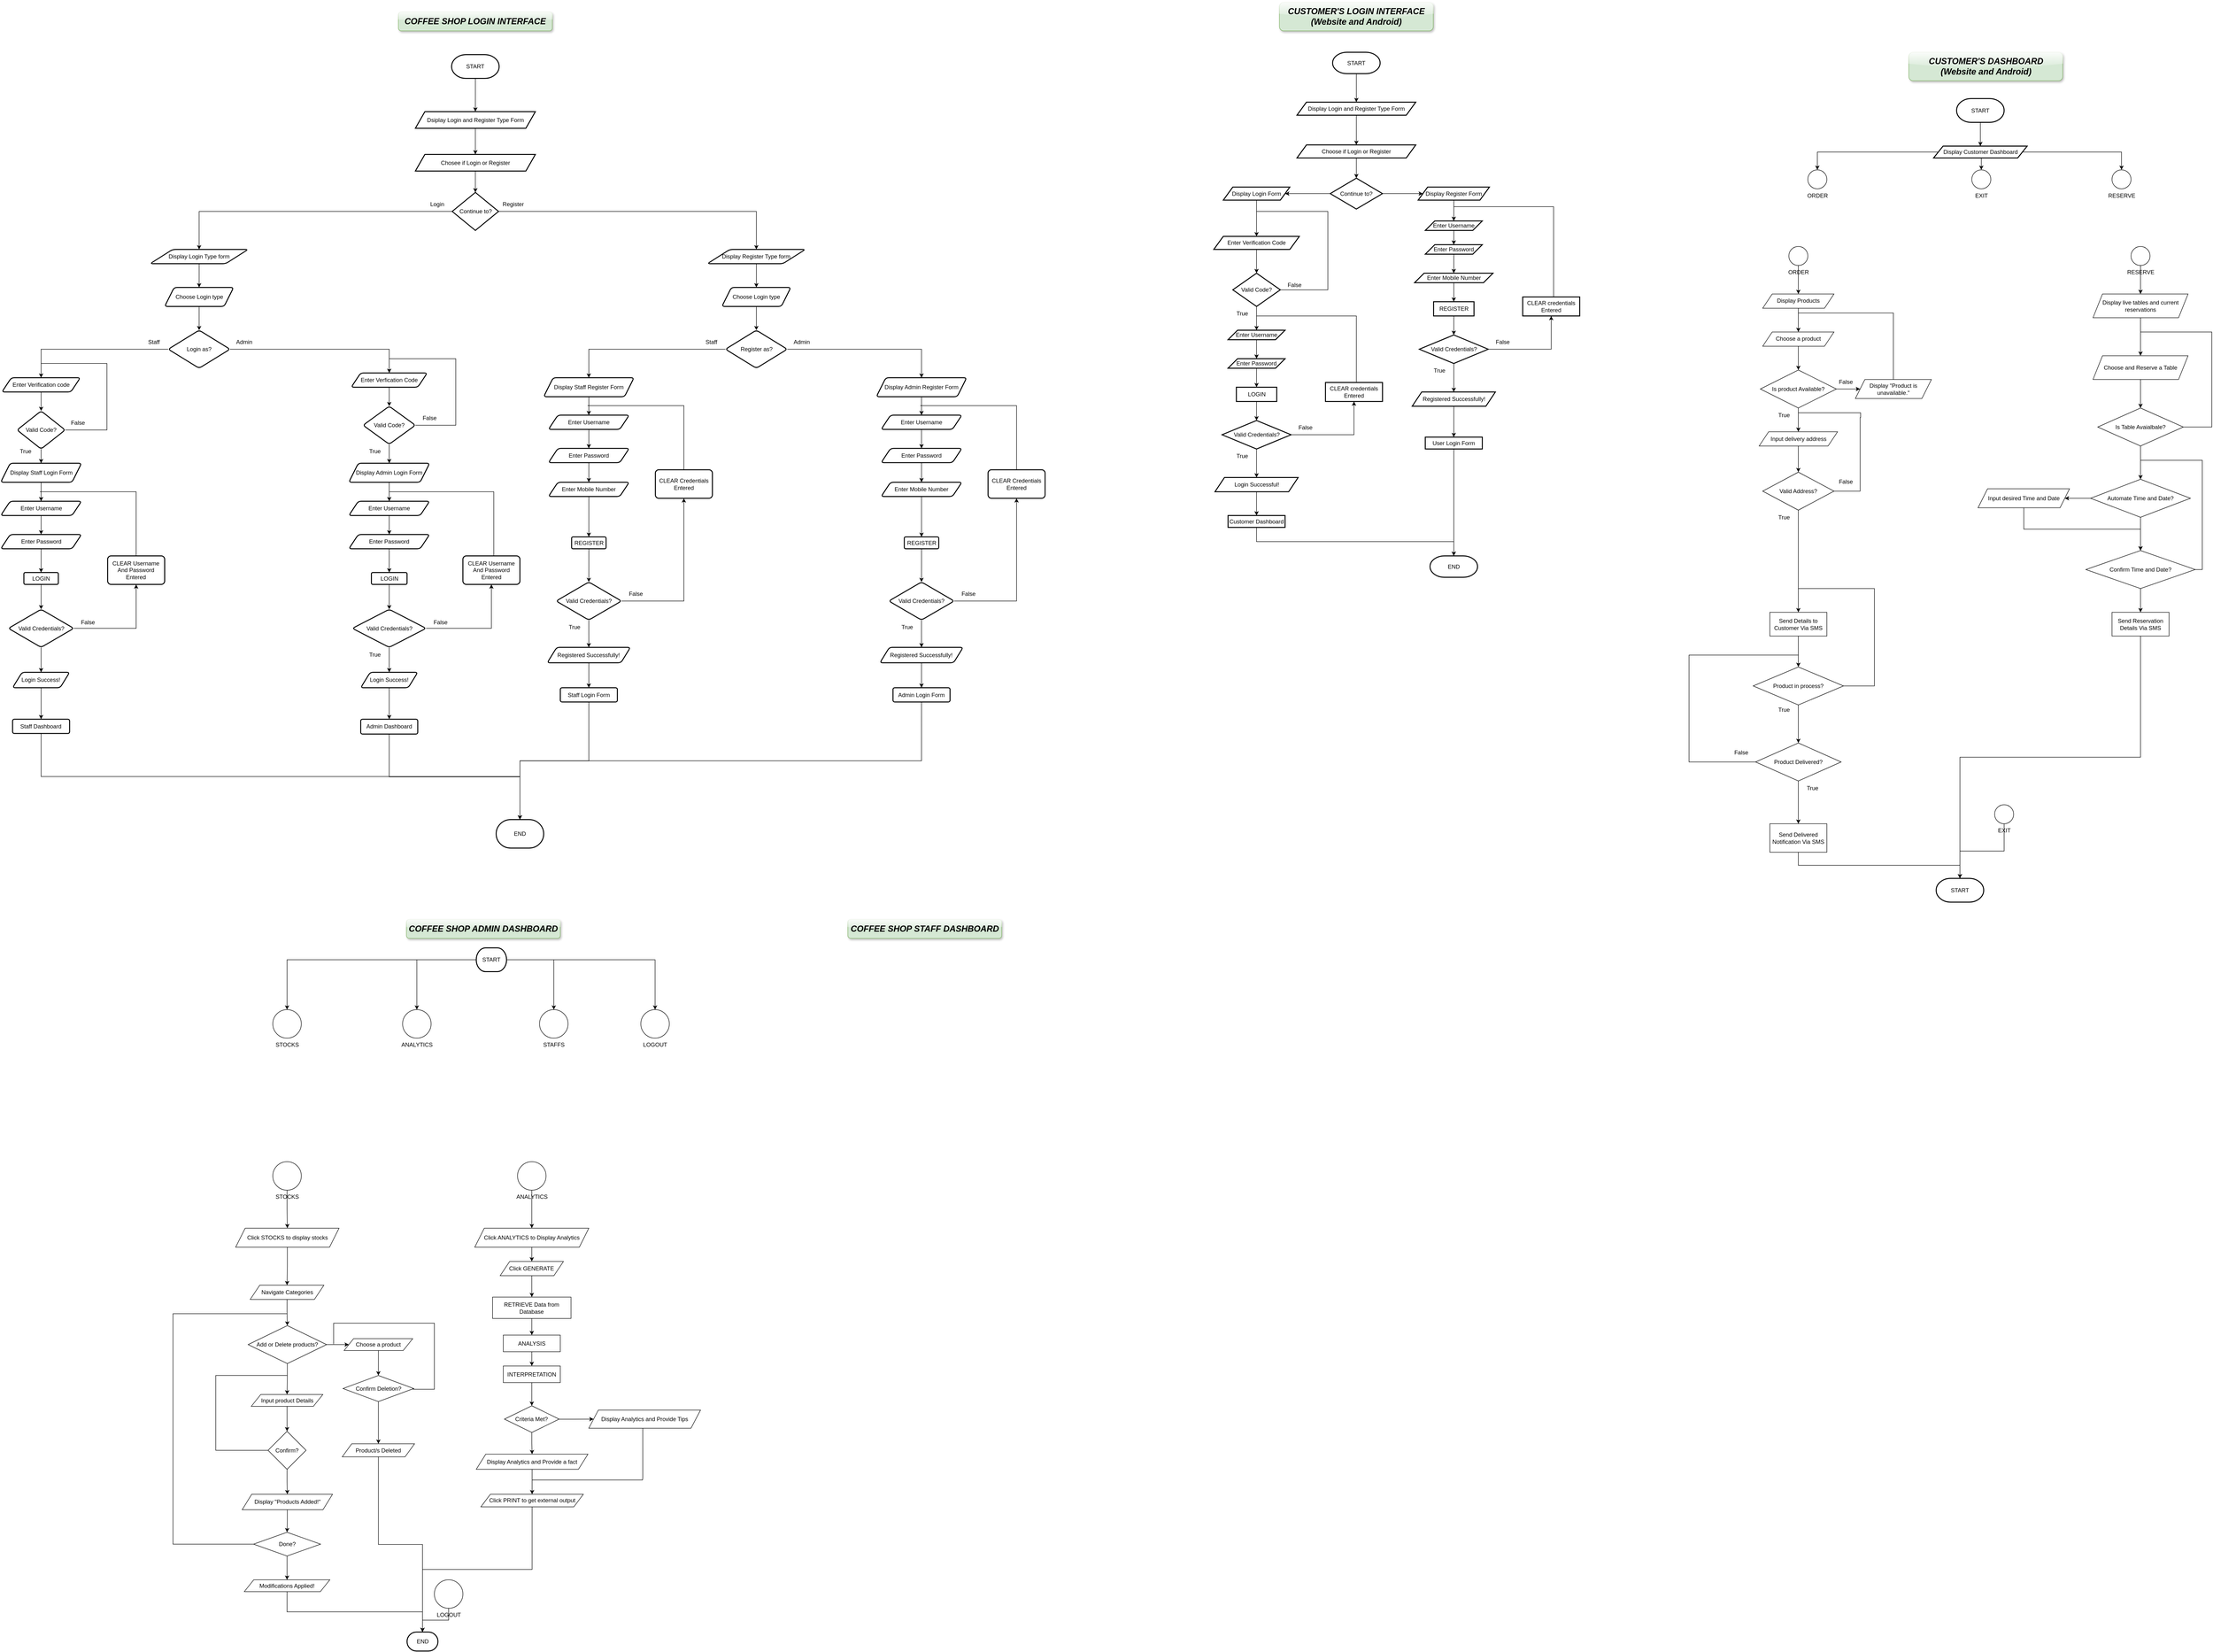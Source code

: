<mxfile version="21.3.5" type="github">
  <diagram name="Page-1" id="EVZfcv6N2X14CKi07SOx">
    <mxGraphModel dx="1760" dy="1352" grid="1" gridSize="10" guides="1" tooltips="1" connect="1" arrows="1" fold="1" page="0" pageScale="1" pageWidth="3300" pageHeight="4681" background="#FFFFFF" math="0" shadow="0">
      <root>
        <mxCell id="0" />
        <mxCell id="1" parent="0" />
        <mxCell id="ckZQzvzNnewIk4Tqqs-Q-137" value="" style="edgeStyle=orthogonalEdgeStyle;rounded=0;orthogonalLoop=1;jettySize=auto;html=1;" parent="1" source="ckZQzvzNnewIk4Tqqs-Q-33" target="ckZQzvzNnewIk4Tqqs-Q-136" edge="1">
          <mxGeometry relative="1" as="geometry" />
        </mxCell>
        <mxCell id="ckZQzvzNnewIk4Tqqs-Q-33" value="START" style="strokeWidth=2;html=1;shape=mxgraph.flowchart.terminator;whiteSpace=wrap;" parent="1" vertex="1">
          <mxGeometry x="966.25" y="-280" width="100" height="50" as="geometry" />
        </mxCell>
        <mxCell id="ckZQzvzNnewIk4Tqqs-Q-44" value="" style="edgeStyle=orthogonalEdgeStyle;rounded=0;orthogonalLoop=1;jettySize=auto;html=1;" parent="1" source="ckZQzvzNnewIk4Tqqs-Q-35" target="ckZQzvzNnewIk4Tqqs-Q-43" edge="1">
          <mxGeometry relative="1" as="geometry" />
        </mxCell>
        <mxCell id="ckZQzvzNnewIk4Tqqs-Q-35" value="Display Login Type form" style="shape=parallelogram;html=1;strokeWidth=2;perimeter=parallelogramPerimeter;whiteSpace=wrap;rounded=1;arcSize=12;size=0.23;" parent="1" vertex="1">
          <mxGeometry x="331.88" y="130" width="206.25" height="30" as="geometry" />
        </mxCell>
        <mxCell id="ckZQzvzNnewIk4Tqqs-Q-46" value="" style="edgeStyle=orthogonalEdgeStyle;rounded=0;orthogonalLoop=1;jettySize=auto;html=1;" parent="1" source="ckZQzvzNnewIk4Tqqs-Q-43" target="ckZQzvzNnewIk4Tqqs-Q-45" edge="1">
          <mxGeometry relative="1" as="geometry" />
        </mxCell>
        <mxCell id="ckZQzvzNnewIk4Tqqs-Q-43" value="Choose Login type" style="shape=parallelogram;perimeter=parallelogramPerimeter;whiteSpace=wrap;html=1;fixedSize=1;strokeWidth=2;rounded=1;arcSize=12;" parent="1" vertex="1">
          <mxGeometry x="362.5" y="210" width="145" height="40" as="geometry" />
        </mxCell>
        <mxCell id="ckZQzvzNnewIk4Tqqs-Q-58" value="" style="edgeStyle=orthogonalEdgeStyle;rounded=0;orthogonalLoop=1;jettySize=auto;html=1;" parent="1" source="ckZQzvzNnewIk4Tqqs-Q-45" target="ckZQzvzNnewIk4Tqqs-Q-57" edge="1">
          <mxGeometry relative="1" as="geometry" />
        </mxCell>
        <mxCell id="ckZQzvzNnewIk4Tqqs-Q-102" value="" style="edgeStyle=orthogonalEdgeStyle;rounded=0;orthogonalLoop=1;jettySize=auto;html=1;" parent="1" source="ckZQzvzNnewIk4Tqqs-Q-45" target="ckZQzvzNnewIk4Tqqs-Q-101" edge="1">
          <mxGeometry relative="1" as="geometry" />
        </mxCell>
        <mxCell id="ckZQzvzNnewIk4Tqqs-Q-45" value="Login as?" style="rhombus;whiteSpace=wrap;html=1;strokeWidth=2;rounded=1;arcSize=12;" parent="1" vertex="1">
          <mxGeometry x="370" y="300" width="130" height="80" as="geometry" />
        </mxCell>
        <mxCell id="ckZQzvzNnewIk4Tqqs-Q-52" value="Admin" style="text;strokeColor=none;align=center;fillColor=none;html=1;verticalAlign=middle;whiteSpace=wrap;rounded=0;" parent="1" vertex="1">
          <mxGeometry x="500" y="310" width="60" height="30" as="geometry" />
        </mxCell>
        <mxCell id="ckZQzvzNnewIk4Tqqs-Q-56" value="Staff" style="text;strokeColor=none;align=center;fillColor=none;html=1;verticalAlign=middle;whiteSpace=wrap;rounded=0;" parent="1" vertex="1">
          <mxGeometry x="310" y="310" width="60" height="30" as="geometry" />
        </mxCell>
        <mxCell id="ckZQzvzNnewIk4Tqqs-Q-60" value="" style="edgeStyle=orthogonalEdgeStyle;rounded=0;orthogonalLoop=1;jettySize=auto;html=1;" parent="1" source="ckZQzvzNnewIk4Tqqs-Q-57" target="ckZQzvzNnewIk4Tqqs-Q-59" edge="1">
          <mxGeometry relative="1" as="geometry" />
        </mxCell>
        <mxCell id="ckZQzvzNnewIk4Tqqs-Q-57" value="Enter Verfication Code" style="shape=parallelogram;perimeter=parallelogramPerimeter;whiteSpace=wrap;html=1;fixedSize=1;strokeWidth=2;rounded=1;arcSize=12;" parent="1" vertex="1">
          <mxGeometry x="755" y="390" width="160" height="30" as="geometry" />
        </mxCell>
        <mxCell id="ckZQzvzNnewIk4Tqqs-Q-62" style="edgeStyle=orthogonalEdgeStyle;rounded=0;orthogonalLoop=1;jettySize=auto;html=1;endArrow=none;endFill=0;" parent="1" source="ckZQzvzNnewIk4Tqqs-Q-59" edge="1">
          <mxGeometry relative="1" as="geometry">
            <mxPoint x="835" y="360" as="targetPoint" />
            <Array as="points">
              <mxPoint x="975" y="500" />
              <mxPoint x="975" y="360" />
              <mxPoint x="845" y="360" />
            </Array>
          </mxGeometry>
        </mxCell>
        <mxCell id="ckZQzvzNnewIk4Tqqs-Q-65" value="" style="edgeStyle=orthogonalEdgeStyle;rounded=0;orthogonalLoop=1;jettySize=auto;html=1;" parent="1" source="ckZQzvzNnewIk4Tqqs-Q-59" target="ckZQzvzNnewIk4Tqqs-Q-64" edge="1">
          <mxGeometry relative="1" as="geometry" />
        </mxCell>
        <mxCell id="ckZQzvzNnewIk4Tqqs-Q-59" value="Valid Code?" style="rhombus;whiteSpace=wrap;html=1;strokeWidth=2;rounded=1;arcSize=12;" parent="1" vertex="1">
          <mxGeometry x="780" y="460" width="110" height="80" as="geometry" />
        </mxCell>
        <mxCell id="ckZQzvzNnewIk4Tqqs-Q-63" value="False" style="text;strokeColor=none;align=center;fillColor=none;html=1;verticalAlign=middle;whiteSpace=wrap;rounded=0;" parent="1" vertex="1">
          <mxGeometry x="890" y="470" width="60" height="30" as="geometry" />
        </mxCell>
        <mxCell id="ckZQzvzNnewIk4Tqqs-Q-68" value="" style="edgeStyle=orthogonalEdgeStyle;rounded=0;orthogonalLoop=1;jettySize=auto;html=1;" parent="1" source="ckZQzvzNnewIk4Tqqs-Q-64" target="ckZQzvzNnewIk4Tqqs-Q-67" edge="1">
          <mxGeometry relative="1" as="geometry" />
        </mxCell>
        <mxCell id="ckZQzvzNnewIk4Tqqs-Q-64" value="Display Admin Login Form" style="shape=parallelogram;perimeter=parallelogramPerimeter;whiteSpace=wrap;html=1;fixedSize=1;strokeWidth=2;rounded=1;arcSize=12;" parent="1" vertex="1">
          <mxGeometry x="750" y="580" width="170" height="40" as="geometry" />
        </mxCell>
        <mxCell id="ckZQzvzNnewIk4Tqqs-Q-71" value="" style="edgeStyle=orthogonalEdgeStyle;rounded=0;orthogonalLoop=1;jettySize=auto;html=1;" parent="1" source="ckZQzvzNnewIk4Tqqs-Q-67" target="ckZQzvzNnewIk4Tqqs-Q-70" edge="1">
          <mxGeometry relative="1" as="geometry" />
        </mxCell>
        <mxCell id="ckZQzvzNnewIk4Tqqs-Q-67" value="Enter Username" style="shape=parallelogram;perimeter=parallelogramPerimeter;whiteSpace=wrap;html=1;fixedSize=1;strokeWidth=2;rounded=1;arcSize=12;" parent="1" vertex="1">
          <mxGeometry x="750" y="660" width="170" height="30" as="geometry" />
        </mxCell>
        <mxCell id="ckZQzvzNnewIk4Tqqs-Q-79" value="" style="edgeStyle=orthogonalEdgeStyle;rounded=0;orthogonalLoop=1;jettySize=auto;html=1;" parent="1" source="ckZQzvzNnewIk4Tqqs-Q-70" target="ckZQzvzNnewIk4Tqqs-Q-78" edge="1">
          <mxGeometry relative="1" as="geometry" />
        </mxCell>
        <mxCell id="ckZQzvzNnewIk4Tqqs-Q-70" value="Enter Password" style="shape=parallelogram;perimeter=parallelogramPerimeter;whiteSpace=wrap;html=1;fixedSize=1;strokeWidth=2;rounded=1;arcSize=12;" parent="1" vertex="1">
          <mxGeometry x="750" y="730" width="170" height="30" as="geometry" />
        </mxCell>
        <mxCell id="ckZQzvzNnewIk4Tqqs-Q-81" value="" style="edgeStyle=orthogonalEdgeStyle;rounded=0;orthogonalLoop=1;jettySize=auto;html=1;" parent="1" source="ckZQzvzNnewIk4Tqqs-Q-78" target="ckZQzvzNnewIk4Tqqs-Q-80" edge="1">
          <mxGeometry relative="1" as="geometry" />
        </mxCell>
        <mxCell id="ckZQzvzNnewIk4Tqqs-Q-78" value="LOGIN" style="rounded=1;whiteSpace=wrap;html=1;strokeWidth=2;arcSize=12;" parent="1" vertex="1">
          <mxGeometry x="797.5" y="810" width="75" height="25" as="geometry" />
        </mxCell>
        <mxCell id="ckZQzvzNnewIk4Tqqs-Q-83" value="" style="edgeStyle=orthogonalEdgeStyle;rounded=0;orthogonalLoop=1;jettySize=auto;html=1;" parent="1" source="ckZQzvzNnewIk4Tqqs-Q-80" target="ckZQzvzNnewIk4Tqqs-Q-82" edge="1">
          <mxGeometry relative="1" as="geometry" />
        </mxCell>
        <mxCell id="ckZQzvzNnewIk4Tqqs-Q-87" value="" style="edgeStyle=orthogonalEdgeStyle;rounded=0;orthogonalLoop=1;jettySize=auto;html=1;" parent="1" source="ckZQzvzNnewIk4Tqqs-Q-80" target="ckZQzvzNnewIk4Tqqs-Q-86" edge="1">
          <mxGeometry relative="1" as="geometry" />
        </mxCell>
        <mxCell id="ckZQzvzNnewIk4Tqqs-Q-80" value="Valid Credentials?" style="rhombus;whiteSpace=wrap;html=1;rounded=1;strokeWidth=2;arcSize=12;" parent="1" vertex="1">
          <mxGeometry x="757.5" y="887.5" width="155" height="80" as="geometry" />
        </mxCell>
        <mxCell id="ckZQzvzNnewIk4Tqqs-Q-84" style="edgeStyle=orthogonalEdgeStyle;rounded=0;orthogonalLoop=1;jettySize=auto;html=1;exitX=0.5;exitY=0;exitDx=0;exitDy=0;endArrow=none;endFill=0;" parent="1" edge="1">
          <mxGeometry relative="1" as="geometry">
            <mxPoint x="835" y="640" as="targetPoint" />
            <mxPoint x="1055" y="775.0" as="sourcePoint" />
            <Array as="points">
              <mxPoint x="1055" y="640" />
              <mxPoint x="935" y="640" />
            </Array>
          </mxGeometry>
        </mxCell>
        <mxCell id="ckZQzvzNnewIk4Tqqs-Q-82" value="CLEAR Username And Password Entered" style="whiteSpace=wrap;html=1;rounded=1;strokeWidth=2;arcSize=12;" parent="1" vertex="1">
          <mxGeometry x="990" y="775" width="120" height="60" as="geometry" />
        </mxCell>
        <mxCell id="ckZQzvzNnewIk4Tqqs-Q-85" value="False" style="text;strokeColor=none;align=center;fillColor=none;html=1;verticalAlign=middle;whiteSpace=wrap;rounded=0;" parent="1" vertex="1">
          <mxGeometry x="912.5" y="900" width="60" height="30" as="geometry" />
        </mxCell>
        <mxCell id="ckZQzvzNnewIk4Tqqs-Q-89" value="" style="edgeStyle=orthogonalEdgeStyle;rounded=0;orthogonalLoop=1;jettySize=auto;html=1;" parent="1" source="ckZQzvzNnewIk4Tqqs-Q-86" target="ckZQzvzNnewIk4Tqqs-Q-88" edge="1">
          <mxGeometry relative="1" as="geometry" />
        </mxCell>
        <mxCell id="ckZQzvzNnewIk4Tqqs-Q-86" value="Login Success!" style="shape=parallelogram;perimeter=parallelogramPerimeter;whiteSpace=wrap;html=1;fixedSize=1;rounded=1;strokeWidth=2;arcSize=12;" parent="1" vertex="1">
          <mxGeometry x="775" y="1020" width="120" height="32.5" as="geometry" />
        </mxCell>
        <mxCell id="ckZQzvzNnewIk4Tqqs-Q-91" style="edgeStyle=orthogonalEdgeStyle;rounded=0;orthogonalLoop=1;jettySize=auto;html=1;exitX=0.5;exitY=1;exitDx=0;exitDy=0;entryX=0.5;entryY=0;entryDx=0;entryDy=0;entryPerimeter=0;" parent="1" source="ckZQzvzNnewIk4Tqqs-Q-88" target="ckZQzvzNnewIk4Tqqs-Q-90" edge="1">
          <mxGeometry relative="1" as="geometry" />
        </mxCell>
        <mxCell id="ckZQzvzNnewIk4Tqqs-Q-88" value="Admin Dashboard" style="whiteSpace=wrap;html=1;rounded=1;strokeWidth=2;arcSize=12;" parent="1" vertex="1">
          <mxGeometry x="775" y="1118.75" width="120" height="31.25" as="geometry" />
        </mxCell>
        <mxCell id="ckZQzvzNnewIk4Tqqs-Q-90" value="END" style="strokeWidth=2;html=1;shape=mxgraph.flowchart.terminator;whiteSpace=wrap;" parent="1" vertex="1">
          <mxGeometry x="1059.99" y="1330" width="100" height="60" as="geometry" />
        </mxCell>
        <mxCell id="ckZQzvzNnewIk4Tqqs-Q-93" value="True" style="text;strokeColor=none;align=center;fillColor=none;html=1;verticalAlign=middle;whiteSpace=wrap;rounded=0;" parent="1" vertex="1">
          <mxGeometry x="775" y="967.5" width="60" height="30" as="geometry" />
        </mxCell>
        <mxCell id="ckZQzvzNnewIk4Tqqs-Q-94" value="True" style="text;strokeColor=none;align=center;fillColor=none;html=1;verticalAlign=middle;whiteSpace=wrap;rounded=0;" parent="1" vertex="1">
          <mxGeometry x="775" y="540" width="60" height="30" as="geometry" />
        </mxCell>
        <mxCell id="ckZQzvzNnewIk4Tqqs-Q-104" value="" style="edgeStyle=orthogonalEdgeStyle;rounded=0;orthogonalLoop=1;jettySize=auto;html=1;" parent="1" source="ckZQzvzNnewIk4Tqqs-Q-101" target="ckZQzvzNnewIk4Tqqs-Q-103" edge="1">
          <mxGeometry relative="1" as="geometry" />
        </mxCell>
        <mxCell id="ckZQzvzNnewIk4Tqqs-Q-101" value="Enter Verification code" style="shape=parallelogram;perimeter=parallelogramPerimeter;whiteSpace=wrap;html=1;fixedSize=1;strokeWidth=2;rounded=1;arcSize=12;" parent="1" vertex="1">
          <mxGeometry x="20" y="400" width="165" height="30" as="geometry" />
        </mxCell>
        <mxCell id="ckZQzvzNnewIk4Tqqs-Q-105" style="edgeStyle=orthogonalEdgeStyle;rounded=0;orthogonalLoop=1;jettySize=auto;html=1;exitX=1;exitY=0.5;exitDx=0;exitDy=0;endArrow=none;endFill=0;" parent="1" source="ckZQzvzNnewIk4Tqqs-Q-103" edge="1">
          <mxGeometry relative="1" as="geometry">
            <mxPoint x="103" y="370" as="targetPoint" />
            <Array as="points">
              <mxPoint x="241" y="510" />
              <mxPoint x="241" y="370" />
            </Array>
          </mxGeometry>
        </mxCell>
        <mxCell id="ckZQzvzNnewIk4Tqqs-Q-109" style="edgeStyle=orthogonalEdgeStyle;rounded=0;orthogonalLoop=1;jettySize=auto;html=1;exitX=0.5;exitY=1;exitDx=0;exitDy=0;entryX=0.5;entryY=0;entryDx=0;entryDy=0;" parent="1" source="ckZQzvzNnewIk4Tqqs-Q-103" target="ckZQzvzNnewIk4Tqqs-Q-107" edge="1">
          <mxGeometry relative="1" as="geometry" />
        </mxCell>
        <mxCell id="ckZQzvzNnewIk4Tqqs-Q-103" value="Valid Code?" style="rhombus;whiteSpace=wrap;html=1;strokeWidth=2;rounded=1;arcSize=12;" parent="1" vertex="1">
          <mxGeometry x="51.88" y="470" width="101.25" height="80" as="geometry" />
        </mxCell>
        <mxCell id="ckZQzvzNnewIk4Tqqs-Q-106" value="False" style="text;strokeColor=none;align=center;fillColor=none;html=1;verticalAlign=middle;whiteSpace=wrap;rounded=0;" parent="1" vertex="1">
          <mxGeometry x="150" y="480" width="60" height="30" as="geometry" />
        </mxCell>
        <mxCell id="ckZQzvzNnewIk4Tqqs-Q-119" value="" style="edgeStyle=orthogonalEdgeStyle;rounded=0;orthogonalLoop=1;jettySize=auto;html=1;" parent="1" source="ckZQzvzNnewIk4Tqqs-Q-107" target="ckZQzvzNnewIk4Tqqs-Q-118" edge="1">
          <mxGeometry relative="1" as="geometry" />
        </mxCell>
        <mxCell id="ckZQzvzNnewIk4Tqqs-Q-107" value="Display Staff Login Form" style="shape=parallelogram;perimeter=parallelogramPerimeter;whiteSpace=wrap;html=1;fixedSize=1;strokeWidth=2;rounded=1;arcSize=12;" parent="1" vertex="1">
          <mxGeometry x="17.5" y="580" width="170" height="40" as="geometry" />
        </mxCell>
        <mxCell id="ckZQzvzNnewIk4Tqqs-Q-110" value="True" style="text;strokeColor=none;align=center;fillColor=none;html=1;verticalAlign=middle;whiteSpace=wrap;rounded=0;" parent="1" vertex="1">
          <mxGeometry x="40" y="540" width="60" height="30" as="geometry" />
        </mxCell>
        <mxCell id="ckZQzvzNnewIk4Tqqs-Q-121" value="" style="edgeStyle=orthogonalEdgeStyle;rounded=0;orthogonalLoop=1;jettySize=auto;html=1;" parent="1" source="ckZQzvzNnewIk4Tqqs-Q-118" target="ckZQzvzNnewIk4Tqqs-Q-120" edge="1">
          <mxGeometry relative="1" as="geometry" />
        </mxCell>
        <mxCell id="ckZQzvzNnewIk4Tqqs-Q-118" value="Enter Username" style="shape=parallelogram;perimeter=parallelogramPerimeter;whiteSpace=wrap;html=1;fixedSize=1;strokeWidth=2;rounded=1;arcSize=12;" parent="1" vertex="1">
          <mxGeometry x="17.5" y="660" width="170" height="30" as="geometry" />
        </mxCell>
        <mxCell id="ckZQzvzNnewIk4Tqqs-Q-123" value="" style="edgeStyle=orthogonalEdgeStyle;rounded=0;orthogonalLoop=1;jettySize=auto;html=1;" parent="1" source="ckZQzvzNnewIk4Tqqs-Q-120" target="ckZQzvzNnewIk4Tqqs-Q-122" edge="1">
          <mxGeometry relative="1" as="geometry" />
        </mxCell>
        <mxCell id="ckZQzvzNnewIk4Tqqs-Q-120" value="Enter Password" style="shape=parallelogram;perimeter=parallelogramPerimeter;whiteSpace=wrap;html=1;fixedSize=1;strokeWidth=2;rounded=1;arcSize=12;" parent="1" vertex="1">
          <mxGeometry x="17.51" y="730" width="170" height="30" as="geometry" />
        </mxCell>
        <mxCell id="ckZQzvzNnewIk4Tqqs-Q-125" value="" style="edgeStyle=orthogonalEdgeStyle;rounded=0;orthogonalLoop=1;jettySize=auto;html=1;" parent="1" source="ckZQzvzNnewIk4Tqqs-Q-122" target="ckZQzvzNnewIk4Tqqs-Q-124" edge="1">
          <mxGeometry relative="1" as="geometry" />
        </mxCell>
        <mxCell id="ckZQzvzNnewIk4Tqqs-Q-122" value="LOGIN" style="rounded=1;whiteSpace=wrap;html=1;strokeWidth=2;arcSize=12;" parent="1" vertex="1">
          <mxGeometry x="66.24" y="810" width="72.51" height="25" as="geometry" />
        </mxCell>
        <mxCell id="ckZQzvzNnewIk4Tqqs-Q-127" value="" style="edgeStyle=orthogonalEdgeStyle;rounded=0;orthogonalLoop=1;jettySize=auto;html=1;" parent="1" source="ckZQzvzNnewIk4Tqqs-Q-124" target="ckZQzvzNnewIk4Tqqs-Q-126" edge="1">
          <mxGeometry relative="1" as="geometry" />
        </mxCell>
        <mxCell id="ckZQzvzNnewIk4Tqqs-Q-132" value="" style="edgeStyle=orthogonalEdgeStyle;rounded=0;orthogonalLoop=1;jettySize=auto;html=1;" parent="1" source="ckZQzvzNnewIk4Tqqs-Q-124" target="ckZQzvzNnewIk4Tqqs-Q-131" edge="1">
          <mxGeometry relative="1" as="geometry" />
        </mxCell>
        <mxCell id="ckZQzvzNnewIk4Tqqs-Q-124" value="Valid Credentials?" style="rhombus;whiteSpace=wrap;html=1;rounded=1;strokeWidth=2;arcSize=12;" parent="1" vertex="1">
          <mxGeometry x="33.74" y="887.5" width="137.51" height="80" as="geometry" />
        </mxCell>
        <mxCell id="ckZQzvzNnewIk4Tqqs-Q-129" style="edgeStyle=orthogonalEdgeStyle;rounded=0;orthogonalLoop=1;jettySize=auto;html=1;exitX=0.5;exitY=0;exitDx=0;exitDy=0;endArrow=none;endFill=0;" parent="1" source="ckZQzvzNnewIk4Tqqs-Q-126" edge="1">
          <mxGeometry relative="1" as="geometry">
            <mxPoint x="100" y="640" as="targetPoint" />
            <Array as="points">
              <mxPoint x="303" y="640" />
            </Array>
          </mxGeometry>
        </mxCell>
        <mxCell id="ckZQzvzNnewIk4Tqqs-Q-126" value="CLEAR Username And Password Entered" style="whiteSpace=wrap;html=1;rounded=1;strokeWidth=2;arcSize=12;" parent="1" vertex="1">
          <mxGeometry x="242.495" y="775" width="120" height="60" as="geometry" />
        </mxCell>
        <mxCell id="ckZQzvzNnewIk4Tqqs-Q-130" value="False" style="text;strokeColor=none;align=center;fillColor=none;html=1;verticalAlign=middle;whiteSpace=wrap;rounded=0;" parent="1" vertex="1">
          <mxGeometry x="171.25" y="900" width="60" height="30" as="geometry" />
        </mxCell>
        <mxCell id="ckZQzvzNnewIk4Tqqs-Q-134" value="" style="edgeStyle=orthogonalEdgeStyle;rounded=0;orthogonalLoop=1;jettySize=auto;html=1;" parent="1" source="ckZQzvzNnewIk4Tqqs-Q-131" target="ckZQzvzNnewIk4Tqqs-Q-133" edge="1">
          <mxGeometry relative="1" as="geometry" />
        </mxCell>
        <mxCell id="ckZQzvzNnewIk4Tqqs-Q-131" value="Login Success!" style="shape=parallelogram;perimeter=parallelogramPerimeter;whiteSpace=wrap;html=1;fixedSize=1;rounded=1;strokeWidth=2;arcSize=12;" parent="1" vertex="1">
          <mxGeometry x="42.49" y="1020" width="120" height="32.5" as="geometry" />
        </mxCell>
        <mxCell id="ckZQzvzNnewIk4Tqqs-Q-234" style="edgeStyle=orthogonalEdgeStyle;rounded=0;orthogonalLoop=1;jettySize=auto;html=1;exitX=0.5;exitY=1;exitDx=0;exitDy=0;" parent="1" source="ckZQzvzNnewIk4Tqqs-Q-133" target="ckZQzvzNnewIk4Tqqs-Q-90" edge="1">
          <mxGeometry relative="1" as="geometry" />
        </mxCell>
        <mxCell id="ckZQzvzNnewIk4Tqqs-Q-133" value="Staff Dashboard" style="whiteSpace=wrap;html=1;rounded=1;strokeWidth=2;arcSize=12;" parent="1" vertex="1">
          <mxGeometry x="42.49" y="1118.75" width="120" height="30" as="geometry" />
        </mxCell>
        <mxCell id="ckZQzvzNnewIk4Tqqs-Q-141" value="" style="edgeStyle=orthogonalEdgeStyle;rounded=0;orthogonalLoop=1;jettySize=auto;html=1;" parent="1" source="ckZQzvzNnewIk4Tqqs-Q-136" target="ckZQzvzNnewIk4Tqqs-Q-140" edge="1">
          <mxGeometry relative="1" as="geometry" />
        </mxCell>
        <mxCell id="ckZQzvzNnewIk4Tqqs-Q-136" value="Dsiplay Login and Register Type Form" style="shape=parallelogram;perimeter=parallelogramPerimeter;whiteSpace=wrap;html=1;fixedSize=1;strokeWidth=2;" parent="1" vertex="1">
          <mxGeometry x="890" y="-160" width="252.5" height="35" as="geometry" />
        </mxCell>
        <mxCell id="ckZQzvzNnewIk4Tqqs-Q-143" value="" style="edgeStyle=orthogonalEdgeStyle;rounded=0;orthogonalLoop=1;jettySize=auto;html=1;" parent="1" source="ckZQzvzNnewIk4Tqqs-Q-140" target="ckZQzvzNnewIk4Tqqs-Q-142" edge="1">
          <mxGeometry relative="1" as="geometry" />
        </mxCell>
        <mxCell id="ckZQzvzNnewIk4Tqqs-Q-140" value="Chosee if Login or Register" style="shape=parallelogram;perimeter=parallelogramPerimeter;whiteSpace=wrap;html=1;fixedSize=1;strokeWidth=2;" parent="1" vertex="1">
          <mxGeometry x="890" y="-70" width="252.5" height="35" as="geometry" />
        </mxCell>
        <mxCell id="ckZQzvzNnewIk4Tqqs-Q-238" style="edgeStyle=orthogonalEdgeStyle;rounded=0;orthogonalLoop=1;jettySize=auto;html=1;exitX=0;exitY=0.5;exitDx=0;exitDy=0;entryX=0.5;entryY=0;entryDx=0;entryDy=0;" parent="1" source="ckZQzvzNnewIk4Tqqs-Q-142" target="ckZQzvzNnewIk4Tqqs-Q-35" edge="1">
          <mxGeometry relative="1" as="geometry" />
        </mxCell>
        <mxCell id="ckZQzvzNnewIk4Tqqs-Q-239" style="edgeStyle=orthogonalEdgeStyle;rounded=0;orthogonalLoop=1;jettySize=auto;html=1;exitX=1;exitY=0.5;exitDx=0;exitDy=0;entryX=0.5;entryY=0;entryDx=0;entryDy=0;" parent="1" source="ckZQzvzNnewIk4Tqqs-Q-142" target="ckZQzvzNnewIk4Tqqs-Q-146" edge="1">
          <mxGeometry relative="1" as="geometry" />
        </mxCell>
        <mxCell id="ckZQzvzNnewIk4Tqqs-Q-142" value="Continue to?" style="rhombus;whiteSpace=wrap;html=1;strokeWidth=2;" parent="1" vertex="1">
          <mxGeometry x="967.5" y="10" width="97.5" height="80" as="geometry" />
        </mxCell>
        <mxCell id="ckZQzvzNnewIk4Tqqs-Q-145" value="" style="edgeStyle=orthogonalEdgeStyle;rounded=0;orthogonalLoop=1;jettySize=auto;html=1;" parent="1" source="ckZQzvzNnewIk4Tqqs-Q-146" target="ckZQzvzNnewIk4Tqqs-Q-148" edge="1">
          <mxGeometry relative="1" as="geometry" />
        </mxCell>
        <mxCell id="ckZQzvzNnewIk4Tqqs-Q-146" value="Display Register Type form" style="shape=parallelogram;html=1;strokeWidth=2;perimeter=parallelogramPerimeter;whiteSpace=wrap;rounded=1;arcSize=12;size=0.23;" parent="1" vertex="1">
          <mxGeometry x="1504.38" y="130" width="206.25" height="30" as="geometry" />
        </mxCell>
        <mxCell id="ckZQzvzNnewIk4Tqqs-Q-147" value="" style="edgeStyle=orthogonalEdgeStyle;rounded=0;orthogonalLoop=1;jettySize=auto;html=1;" parent="1" source="ckZQzvzNnewIk4Tqqs-Q-148" target="ckZQzvzNnewIk4Tqqs-Q-151" edge="1">
          <mxGeometry relative="1" as="geometry" />
        </mxCell>
        <mxCell id="ckZQzvzNnewIk4Tqqs-Q-148" value="Choose Login type" style="shape=parallelogram;perimeter=parallelogramPerimeter;whiteSpace=wrap;html=1;fixedSize=1;strokeWidth=2;rounded=1;arcSize=12;" parent="1" vertex="1">
          <mxGeometry x="1535" y="210" width="145" height="40" as="geometry" />
        </mxCell>
        <mxCell id="ckZQzvzNnewIk4Tqqs-Q-206" style="edgeStyle=orthogonalEdgeStyle;rounded=0;orthogonalLoop=1;jettySize=auto;html=1;exitX=0;exitY=0.5;exitDx=0;exitDy=0;entryX=0.5;entryY=0;entryDx=0;entryDy=0;" parent="1" source="ckZQzvzNnewIk4Tqqs-Q-151" target="ckZQzvzNnewIk4Tqqs-Q-188" edge="1">
          <mxGeometry relative="1" as="geometry" />
        </mxCell>
        <mxCell id="ckZQzvzNnewIk4Tqqs-Q-233" style="edgeStyle=orthogonalEdgeStyle;rounded=0;orthogonalLoop=1;jettySize=auto;html=1;exitX=1;exitY=0.5;exitDx=0;exitDy=0;entryX=0.5;entryY=0;entryDx=0;entryDy=0;" parent="1" source="ckZQzvzNnewIk4Tqqs-Q-151" target="ckZQzvzNnewIk4Tqqs-Q-214" edge="1">
          <mxGeometry relative="1" as="geometry" />
        </mxCell>
        <mxCell id="ckZQzvzNnewIk4Tqqs-Q-151" value="Register as?" style="rhombus;whiteSpace=wrap;html=1;strokeWidth=2;rounded=1;arcSize=12;" parent="1" vertex="1">
          <mxGeometry x="1542.5" y="300" width="130" height="80" as="geometry" />
        </mxCell>
        <mxCell id="ckZQzvzNnewIk4Tqqs-Q-152" value="Admin" style="text;strokeColor=none;align=center;fillColor=none;html=1;verticalAlign=middle;whiteSpace=wrap;rounded=0;" parent="1" vertex="1">
          <mxGeometry x="1672.5" y="310" width="60" height="30" as="geometry" />
        </mxCell>
        <mxCell id="ckZQzvzNnewIk4Tqqs-Q-153" value="Staff" style="text;strokeColor=none;align=center;fillColor=none;html=1;verticalAlign=middle;whiteSpace=wrap;rounded=0;" parent="1" vertex="1">
          <mxGeometry x="1482.5" y="310" width="60" height="30" as="geometry" />
        </mxCell>
        <mxCell id="ckZQzvzNnewIk4Tqqs-Q-187" value="" style="edgeStyle=orthogonalEdgeStyle;rounded=0;orthogonalLoop=1;jettySize=auto;html=1;" parent="1" source="ckZQzvzNnewIk4Tqqs-Q-188" target="ckZQzvzNnewIk4Tqqs-Q-191" edge="1">
          <mxGeometry relative="1" as="geometry" />
        </mxCell>
        <mxCell id="ckZQzvzNnewIk4Tqqs-Q-188" value="Display Staff Register Form" style="shape=parallelogram;perimeter=parallelogramPerimeter;whiteSpace=wrap;html=1;fixedSize=1;strokeWidth=2;rounded=1;arcSize=12;" parent="1" vertex="1">
          <mxGeometry x="1159.99" y="400" width="190" height="40" as="geometry" />
        </mxCell>
        <mxCell id="ckZQzvzNnewIk4Tqqs-Q-190" value="" style="edgeStyle=orthogonalEdgeStyle;rounded=0;orthogonalLoop=1;jettySize=auto;html=1;" parent="1" source="ckZQzvzNnewIk4Tqqs-Q-191" target="ckZQzvzNnewIk4Tqqs-Q-193" edge="1">
          <mxGeometry relative="1" as="geometry" />
        </mxCell>
        <mxCell id="ckZQzvzNnewIk4Tqqs-Q-191" value="Enter Username" style="shape=parallelogram;perimeter=parallelogramPerimeter;whiteSpace=wrap;html=1;fixedSize=1;strokeWidth=2;rounded=1;arcSize=12;" parent="1" vertex="1">
          <mxGeometry x="1170" y="478.75" width="170" height="30" as="geometry" />
        </mxCell>
        <mxCell id="ckZQzvzNnewIk4Tqqs-Q-208" value="" style="edgeStyle=orthogonalEdgeStyle;rounded=0;orthogonalLoop=1;jettySize=auto;html=1;" parent="1" source="ckZQzvzNnewIk4Tqqs-Q-193" target="ckZQzvzNnewIk4Tqqs-Q-207" edge="1">
          <mxGeometry relative="1" as="geometry" />
        </mxCell>
        <mxCell id="ckZQzvzNnewIk4Tqqs-Q-193" value="Enter Password" style="shape=parallelogram;perimeter=parallelogramPerimeter;whiteSpace=wrap;html=1;fixedSize=1;strokeWidth=2;rounded=1;arcSize=12;" parent="1" vertex="1">
          <mxGeometry x="1170.01" y="548.75" width="170" height="30" as="geometry" />
        </mxCell>
        <mxCell id="ckZQzvzNnewIk4Tqqs-Q-194" value="" style="edgeStyle=orthogonalEdgeStyle;rounded=0;orthogonalLoop=1;jettySize=auto;html=1;" parent="1" source="ckZQzvzNnewIk4Tqqs-Q-195" target="ckZQzvzNnewIk4Tqqs-Q-198" edge="1">
          <mxGeometry relative="1" as="geometry" />
        </mxCell>
        <mxCell id="ckZQzvzNnewIk4Tqqs-Q-195" value="REGISTER" style="rounded=1;whiteSpace=wrap;html=1;strokeWidth=2;arcSize=12;" parent="1" vertex="1">
          <mxGeometry x="1218.76" y="735" width="72.51" height="25" as="geometry" />
        </mxCell>
        <mxCell id="ckZQzvzNnewIk4Tqqs-Q-197" value="" style="edgeStyle=orthogonalEdgeStyle;rounded=0;orthogonalLoop=1;jettySize=auto;html=1;" parent="1" source="ckZQzvzNnewIk4Tqqs-Q-198" target="ckZQzvzNnewIk4Tqqs-Q-203" edge="1">
          <mxGeometry relative="1" as="geometry" />
        </mxCell>
        <mxCell id="ckZQzvzNnewIk4Tqqs-Q-210" style="edgeStyle=orthogonalEdgeStyle;rounded=0;orthogonalLoop=1;jettySize=auto;html=1;exitX=1;exitY=0.5;exitDx=0;exitDy=0;entryX=0.5;entryY=1;entryDx=0;entryDy=0;" parent="1" source="ckZQzvzNnewIk4Tqqs-Q-198" target="ckZQzvzNnewIk4Tqqs-Q-200" edge="1">
          <mxGeometry relative="1" as="geometry" />
        </mxCell>
        <mxCell id="ckZQzvzNnewIk4Tqqs-Q-198" value="Valid Credentials?" style="rhombus;whiteSpace=wrap;html=1;rounded=1;strokeWidth=2;arcSize=12;" parent="1" vertex="1">
          <mxGeometry x="1186.22" y="830" width="137.51" height="80" as="geometry" />
        </mxCell>
        <mxCell id="ckZQzvzNnewIk4Tqqs-Q-199" style="edgeStyle=orthogonalEdgeStyle;rounded=0;orthogonalLoop=1;jettySize=auto;html=1;exitX=0.5;exitY=0;exitDx=0;exitDy=0;endArrow=none;endFill=0;" parent="1" source="ckZQzvzNnewIk4Tqqs-Q-200" edge="1">
          <mxGeometry relative="1" as="geometry">
            <mxPoint x="1252.5" y="458.75" as="targetPoint" />
            <Array as="points">
              <mxPoint x="1455.5" y="458.75" />
            </Array>
          </mxGeometry>
        </mxCell>
        <mxCell id="ckZQzvzNnewIk4Tqqs-Q-200" value="CLEAR Credentials Entered" style="whiteSpace=wrap;html=1;rounded=1;strokeWidth=2;arcSize=12;" parent="1" vertex="1">
          <mxGeometry x="1394.995" y="593.75" width="120" height="60" as="geometry" />
        </mxCell>
        <mxCell id="ckZQzvzNnewIk4Tqqs-Q-202" value="" style="edgeStyle=orthogonalEdgeStyle;rounded=0;orthogonalLoop=1;jettySize=auto;html=1;" parent="1" source="ckZQzvzNnewIk4Tqqs-Q-203" target="ckZQzvzNnewIk4Tqqs-Q-205" edge="1">
          <mxGeometry relative="1" as="geometry" />
        </mxCell>
        <mxCell id="ckZQzvzNnewIk4Tqqs-Q-203" value="Registered Successfully!" style="shape=parallelogram;perimeter=parallelogramPerimeter;whiteSpace=wrap;html=1;fixedSize=1;rounded=1;strokeWidth=2;arcSize=12;" parent="1" vertex="1">
          <mxGeometry x="1167.48" y="967.5" width="175.02" height="32.5" as="geometry" />
        </mxCell>
        <mxCell id="ckZQzvzNnewIk4Tqqs-Q-235" style="edgeStyle=orthogonalEdgeStyle;rounded=0;orthogonalLoop=1;jettySize=auto;html=1;exitX=0.5;exitY=1;exitDx=0;exitDy=0;" parent="1" source="ckZQzvzNnewIk4Tqqs-Q-205" target="ckZQzvzNnewIk4Tqqs-Q-90" edge="1">
          <mxGeometry relative="1" as="geometry" />
        </mxCell>
        <mxCell id="ckZQzvzNnewIk4Tqqs-Q-205" value="Staff Login Form" style="whiteSpace=wrap;html=1;rounded=1;strokeWidth=2;arcSize=12;" parent="1" vertex="1">
          <mxGeometry x="1195.02" y="1052.5" width="120" height="30" as="geometry" />
        </mxCell>
        <mxCell id="ckZQzvzNnewIk4Tqqs-Q-209" style="edgeStyle=orthogonalEdgeStyle;rounded=0;orthogonalLoop=1;jettySize=auto;html=1;exitX=0.5;exitY=1;exitDx=0;exitDy=0;entryX=0.5;entryY=0;entryDx=0;entryDy=0;" parent="1" source="ckZQzvzNnewIk4Tqqs-Q-207" target="ckZQzvzNnewIk4Tqqs-Q-195" edge="1">
          <mxGeometry relative="1" as="geometry" />
        </mxCell>
        <mxCell id="ckZQzvzNnewIk4Tqqs-Q-207" value="Enter Mobile Number" style="shape=parallelogram;perimeter=parallelogramPerimeter;whiteSpace=wrap;html=1;fixedSize=1;strokeWidth=2;rounded=1;arcSize=12;" parent="1" vertex="1">
          <mxGeometry x="1170.01" y="620" width="170" height="30" as="geometry" />
        </mxCell>
        <mxCell id="ckZQzvzNnewIk4Tqqs-Q-211" value="False" style="text;strokeColor=none;align=center;fillColor=none;html=1;verticalAlign=middle;whiteSpace=wrap;rounded=0;" parent="1" vertex="1">
          <mxGeometry x="1323.73" y="840" width="60" height="30" as="geometry" />
        </mxCell>
        <mxCell id="ckZQzvzNnewIk4Tqqs-Q-212" value="True" style="text;strokeColor=none;align=center;fillColor=none;html=1;verticalAlign=middle;whiteSpace=wrap;rounded=0;" parent="1" vertex="1">
          <mxGeometry x="1194.98" y="910" width="60" height="30" as="geometry" />
        </mxCell>
        <mxCell id="ckZQzvzNnewIk4Tqqs-Q-213" value="" style="edgeStyle=orthogonalEdgeStyle;rounded=0;orthogonalLoop=1;jettySize=auto;html=1;" parent="1" source="ckZQzvzNnewIk4Tqqs-Q-214" target="ckZQzvzNnewIk4Tqqs-Q-216" edge="1">
          <mxGeometry relative="1" as="geometry" />
        </mxCell>
        <mxCell id="ckZQzvzNnewIk4Tqqs-Q-214" value="Display Admin Register Form" style="shape=parallelogram;perimeter=parallelogramPerimeter;whiteSpace=wrap;html=1;fixedSize=1;strokeWidth=2;rounded=1;arcSize=12;" parent="1" vertex="1">
          <mxGeometry x="1860" y="400" width="190" height="40" as="geometry" />
        </mxCell>
        <mxCell id="ckZQzvzNnewIk4Tqqs-Q-215" value="" style="edgeStyle=orthogonalEdgeStyle;rounded=0;orthogonalLoop=1;jettySize=auto;html=1;" parent="1" source="ckZQzvzNnewIk4Tqqs-Q-216" target="ckZQzvzNnewIk4Tqqs-Q-218" edge="1">
          <mxGeometry relative="1" as="geometry" />
        </mxCell>
        <mxCell id="ckZQzvzNnewIk4Tqqs-Q-216" value="Enter Username" style="shape=parallelogram;perimeter=parallelogramPerimeter;whiteSpace=wrap;html=1;fixedSize=1;strokeWidth=2;rounded=1;arcSize=12;" parent="1" vertex="1">
          <mxGeometry x="1870.01" y="478.75" width="170" height="30" as="geometry" />
        </mxCell>
        <mxCell id="ckZQzvzNnewIk4Tqqs-Q-217" value="" style="edgeStyle=orthogonalEdgeStyle;rounded=0;orthogonalLoop=1;jettySize=auto;html=1;" parent="1" source="ckZQzvzNnewIk4Tqqs-Q-218" target="ckZQzvzNnewIk4Tqqs-Q-230" edge="1">
          <mxGeometry relative="1" as="geometry" />
        </mxCell>
        <mxCell id="ckZQzvzNnewIk4Tqqs-Q-218" value="Enter Password" style="shape=parallelogram;perimeter=parallelogramPerimeter;whiteSpace=wrap;html=1;fixedSize=1;strokeWidth=2;rounded=1;arcSize=12;" parent="1" vertex="1">
          <mxGeometry x="1870.02" y="548.75" width="170" height="30" as="geometry" />
        </mxCell>
        <mxCell id="ckZQzvzNnewIk4Tqqs-Q-219" value="" style="edgeStyle=orthogonalEdgeStyle;rounded=0;orthogonalLoop=1;jettySize=auto;html=1;" parent="1" source="ckZQzvzNnewIk4Tqqs-Q-220" target="ckZQzvzNnewIk4Tqqs-Q-223" edge="1">
          <mxGeometry relative="1" as="geometry" />
        </mxCell>
        <mxCell id="ckZQzvzNnewIk4Tqqs-Q-220" value="REGISTER" style="rounded=1;whiteSpace=wrap;html=1;strokeWidth=2;arcSize=12;" parent="1" vertex="1">
          <mxGeometry x="1918.77" y="735" width="72.51" height="25" as="geometry" />
        </mxCell>
        <mxCell id="ckZQzvzNnewIk4Tqqs-Q-221" value="" style="edgeStyle=orthogonalEdgeStyle;rounded=0;orthogonalLoop=1;jettySize=auto;html=1;" parent="1" source="ckZQzvzNnewIk4Tqqs-Q-223" target="ckZQzvzNnewIk4Tqqs-Q-227" edge="1">
          <mxGeometry relative="1" as="geometry" />
        </mxCell>
        <mxCell id="ckZQzvzNnewIk4Tqqs-Q-222" style="edgeStyle=orthogonalEdgeStyle;rounded=0;orthogonalLoop=1;jettySize=auto;html=1;exitX=1;exitY=0.5;exitDx=0;exitDy=0;entryX=0.5;entryY=1;entryDx=0;entryDy=0;" parent="1" source="ckZQzvzNnewIk4Tqqs-Q-223" target="ckZQzvzNnewIk4Tqqs-Q-225" edge="1">
          <mxGeometry relative="1" as="geometry" />
        </mxCell>
        <mxCell id="ckZQzvzNnewIk4Tqqs-Q-223" value="Valid Credentials?" style="rhombus;whiteSpace=wrap;html=1;rounded=1;strokeWidth=2;arcSize=12;" parent="1" vertex="1">
          <mxGeometry x="1886.23" y="830" width="137.51" height="80" as="geometry" />
        </mxCell>
        <mxCell id="ckZQzvzNnewIk4Tqqs-Q-224" style="edgeStyle=orthogonalEdgeStyle;rounded=0;orthogonalLoop=1;jettySize=auto;html=1;exitX=0.5;exitY=0;exitDx=0;exitDy=0;endArrow=none;endFill=0;" parent="1" source="ckZQzvzNnewIk4Tqqs-Q-225" edge="1">
          <mxGeometry relative="1" as="geometry">
            <mxPoint x="1952.51" y="458.75" as="targetPoint" />
            <Array as="points">
              <mxPoint x="2155.51" y="458.75" />
            </Array>
          </mxGeometry>
        </mxCell>
        <mxCell id="ckZQzvzNnewIk4Tqqs-Q-225" value="CLEAR Credentials Entered" style="whiteSpace=wrap;html=1;rounded=1;strokeWidth=2;arcSize=12;" parent="1" vertex="1">
          <mxGeometry x="2095.005" y="593.75" width="120" height="60" as="geometry" />
        </mxCell>
        <mxCell id="ckZQzvzNnewIk4Tqqs-Q-226" value="" style="edgeStyle=orthogonalEdgeStyle;rounded=0;orthogonalLoop=1;jettySize=auto;html=1;" parent="1" source="ckZQzvzNnewIk4Tqqs-Q-227" target="ckZQzvzNnewIk4Tqqs-Q-228" edge="1">
          <mxGeometry relative="1" as="geometry" />
        </mxCell>
        <mxCell id="ckZQzvzNnewIk4Tqqs-Q-227" value="Registered Successfully!" style="shape=parallelogram;perimeter=parallelogramPerimeter;whiteSpace=wrap;html=1;fixedSize=1;rounded=1;strokeWidth=2;arcSize=12;" parent="1" vertex="1">
          <mxGeometry x="1867.49" y="967.5" width="175.02" height="32.5" as="geometry" />
        </mxCell>
        <mxCell id="ckZQzvzNnewIk4Tqqs-Q-236" style="edgeStyle=orthogonalEdgeStyle;rounded=0;orthogonalLoop=1;jettySize=auto;html=1;exitX=0.5;exitY=1;exitDx=0;exitDy=0;" parent="1" source="ckZQzvzNnewIk4Tqqs-Q-228" target="ckZQzvzNnewIk4Tqqs-Q-90" edge="1">
          <mxGeometry relative="1" as="geometry" />
        </mxCell>
        <mxCell id="ckZQzvzNnewIk4Tqqs-Q-228" value="Admin Login Form" style="whiteSpace=wrap;html=1;rounded=1;strokeWidth=2;arcSize=12;" parent="1" vertex="1">
          <mxGeometry x="1895.03" y="1052.5" width="120" height="30" as="geometry" />
        </mxCell>
        <mxCell id="ckZQzvzNnewIk4Tqqs-Q-229" style="edgeStyle=orthogonalEdgeStyle;rounded=0;orthogonalLoop=1;jettySize=auto;html=1;exitX=0.5;exitY=1;exitDx=0;exitDy=0;entryX=0.5;entryY=0;entryDx=0;entryDy=0;" parent="1" source="ckZQzvzNnewIk4Tqqs-Q-230" target="ckZQzvzNnewIk4Tqqs-Q-220" edge="1">
          <mxGeometry relative="1" as="geometry" />
        </mxCell>
        <mxCell id="ckZQzvzNnewIk4Tqqs-Q-230" value="Enter Mobile Number" style="shape=parallelogram;perimeter=parallelogramPerimeter;whiteSpace=wrap;html=1;fixedSize=1;strokeWidth=2;rounded=1;arcSize=12;" parent="1" vertex="1">
          <mxGeometry x="1870.02" y="620" width="170" height="30" as="geometry" />
        </mxCell>
        <mxCell id="ckZQzvzNnewIk4Tqqs-Q-231" value="False" style="text;strokeColor=none;align=center;fillColor=none;html=1;verticalAlign=middle;whiteSpace=wrap;rounded=0;" parent="1" vertex="1">
          <mxGeometry x="2023.74" y="840" width="60" height="30" as="geometry" />
        </mxCell>
        <mxCell id="ckZQzvzNnewIk4Tqqs-Q-232" value="True" style="text;strokeColor=none;align=center;fillColor=none;html=1;verticalAlign=middle;whiteSpace=wrap;rounded=0;" parent="1" vertex="1">
          <mxGeometry x="1894.99" y="910" width="60" height="30" as="geometry" />
        </mxCell>
        <mxCell id="ckZQzvzNnewIk4Tqqs-Q-240" value="Login" style="text;strokeColor=none;align=center;fillColor=none;html=1;verticalAlign=middle;whiteSpace=wrap;rounded=0;" parent="1" vertex="1">
          <mxGeometry x="906.25" y="20" width="60" height="30" as="geometry" />
        </mxCell>
        <mxCell id="ckZQzvzNnewIk4Tqqs-Q-241" value="Register" style="text;strokeColor=none;align=center;fillColor=none;html=1;verticalAlign=middle;whiteSpace=wrap;rounded=0;" parent="1" vertex="1">
          <mxGeometry x="1066.25" y="20" width="60" height="30" as="geometry" />
        </mxCell>
        <mxCell id="ckZQzvzNnewIk4Tqqs-Q-245" value="COFFEE SHOP LOGIN INTERFACE" style="text;strokeColor=#82b366;align=center;fillColor=#d5e8d4;html=1;verticalAlign=middle;whiteSpace=wrap;rounded=1;fillStyle=solid;glass=1;shadow=1;fontStyle=3;fontSize=18;" parent="1" vertex="1">
          <mxGeometry x="854.38" y="-370" width="323.75" height="40" as="geometry" />
        </mxCell>
        <mxCell id="ckZQzvzNnewIk4Tqqs-Q-246" value="CUSTOMER&#39;S LOGIN INTERFACE&lt;br&gt;(Website and Android)" style="text;strokeColor=#82b366;align=center;fillColor=#d5e8d4;html=1;verticalAlign=middle;whiteSpace=wrap;rounded=1;fillStyle=solid;glass=1;shadow=1;fontStyle=3;fontSize=18;" parent="1" vertex="1">
          <mxGeometry x="2708.13" y="-390" width="323.75" height="60" as="geometry" />
        </mxCell>
        <mxCell id="ckZQzvzNnewIk4Tqqs-Q-252" style="edgeStyle=orthogonalEdgeStyle;rounded=0;orthogonalLoop=1;jettySize=auto;html=1;exitX=0.5;exitY=1;exitDx=0;exitDy=0;exitPerimeter=0;entryX=0.5;entryY=0;entryDx=0;entryDy=0;" parent="1" source="ckZQzvzNnewIk4Tqqs-Q-249" target="ckZQzvzNnewIk4Tqqs-Q-250" edge="1">
          <mxGeometry relative="1" as="geometry" />
        </mxCell>
        <mxCell id="ckZQzvzNnewIk4Tqqs-Q-249" value="START" style="strokeWidth=2;html=1;shape=mxgraph.flowchart.terminator;whiteSpace=wrap;" parent="1" vertex="1">
          <mxGeometry x="2820" y="-285" width="100" height="45" as="geometry" />
        </mxCell>
        <mxCell id="ckZQzvzNnewIk4Tqqs-Q-254" value="" style="edgeStyle=orthogonalEdgeStyle;rounded=0;orthogonalLoop=1;jettySize=auto;html=1;" parent="1" source="ckZQzvzNnewIk4Tqqs-Q-250" target="ckZQzvzNnewIk4Tqqs-Q-253" edge="1">
          <mxGeometry relative="1" as="geometry" />
        </mxCell>
        <mxCell id="ckZQzvzNnewIk4Tqqs-Q-250" value="Display Login and Register Type Form" style="shape=parallelogram;perimeter=parallelogramPerimeter;whiteSpace=wrap;html=1;fixedSize=1;strokeWidth=2;" parent="1" vertex="1">
          <mxGeometry x="2745" y="-180" width="250" height="27.5" as="geometry" />
        </mxCell>
        <mxCell id="ckZQzvzNnewIk4Tqqs-Q-256" value="" style="edgeStyle=orthogonalEdgeStyle;rounded=0;orthogonalLoop=1;jettySize=auto;html=1;" parent="1" source="ckZQzvzNnewIk4Tqqs-Q-253" target="ckZQzvzNnewIk4Tqqs-Q-255" edge="1">
          <mxGeometry relative="1" as="geometry" />
        </mxCell>
        <mxCell id="ckZQzvzNnewIk4Tqqs-Q-253" value="Choose if Login or Register" style="shape=parallelogram;perimeter=parallelogramPerimeter;whiteSpace=wrap;html=1;fixedSize=1;strokeWidth=2;" parent="1" vertex="1">
          <mxGeometry x="2745" y="-90" width="250" height="27.5" as="geometry" />
        </mxCell>
        <mxCell id="ckZQzvzNnewIk4Tqqs-Q-258" value="" style="edgeStyle=orthogonalEdgeStyle;rounded=0;orthogonalLoop=1;jettySize=auto;html=1;" parent="1" source="ckZQzvzNnewIk4Tqqs-Q-255" target="ckZQzvzNnewIk4Tqqs-Q-257" edge="1">
          <mxGeometry relative="1" as="geometry" />
        </mxCell>
        <mxCell id="ckZQzvzNnewIk4Tqqs-Q-260" value="" style="edgeStyle=orthogonalEdgeStyle;rounded=0;orthogonalLoop=1;jettySize=auto;html=1;" parent="1" source="ckZQzvzNnewIk4Tqqs-Q-255" target="ckZQzvzNnewIk4Tqqs-Q-259" edge="1">
          <mxGeometry relative="1" as="geometry" />
        </mxCell>
        <mxCell id="ckZQzvzNnewIk4Tqqs-Q-255" value="Continue to?" style="rhombus;whiteSpace=wrap;html=1;strokeWidth=2;" parent="1" vertex="1">
          <mxGeometry x="2815" y="-20" width="110" height="65" as="geometry" />
        </mxCell>
        <mxCell id="ckZQzvzNnewIk4Tqqs-Q-307" value="" style="edgeStyle=orthogonalEdgeStyle;rounded=0;orthogonalLoop=1;jettySize=auto;html=1;" parent="1" source="ckZQzvzNnewIk4Tqqs-Q-257" target="ckZQzvzNnewIk4Tqqs-Q-306" edge="1">
          <mxGeometry relative="1" as="geometry" />
        </mxCell>
        <mxCell id="ckZQzvzNnewIk4Tqqs-Q-257" value="Display Login Form" style="shape=parallelogram;perimeter=parallelogramPerimeter;whiteSpace=wrap;html=1;fixedSize=1;strokeWidth=2;" parent="1" vertex="1">
          <mxGeometry x="2590" y="-1.25" width="140" height="27.5" as="geometry" />
        </mxCell>
        <mxCell id="ckZQzvzNnewIk4Tqqs-Q-263" value="" style="edgeStyle=orthogonalEdgeStyle;rounded=0;orthogonalLoop=1;jettySize=auto;html=1;" parent="1" source="ckZQzvzNnewIk4Tqqs-Q-259" target="ckZQzvzNnewIk4Tqqs-Q-262" edge="1">
          <mxGeometry relative="1" as="geometry" />
        </mxCell>
        <mxCell id="ckZQzvzNnewIk4Tqqs-Q-259" value="Display Register Form" style="shape=parallelogram;perimeter=parallelogramPerimeter;whiteSpace=wrap;html=1;fixedSize=1;strokeWidth=2;" parent="1" vertex="1">
          <mxGeometry x="3000" y="-1.25" width="150" height="27.5" as="geometry" />
        </mxCell>
        <mxCell id="ckZQzvzNnewIk4Tqqs-Q-265" value="" style="edgeStyle=orthogonalEdgeStyle;rounded=0;orthogonalLoop=1;jettySize=auto;html=1;align=center;" parent="1" source="ckZQzvzNnewIk4Tqqs-Q-262" target="ckZQzvzNnewIk4Tqqs-Q-264" edge="1">
          <mxGeometry relative="1" as="geometry" />
        </mxCell>
        <mxCell id="ckZQzvzNnewIk4Tqqs-Q-262" value="Enter Username" style="shape=parallelogram;perimeter=parallelogramPerimeter;whiteSpace=wrap;html=1;fixedSize=1;strokeWidth=2;align=center;" parent="1" vertex="1">
          <mxGeometry x="3015" y="70" width="120" height="20" as="geometry" />
        </mxCell>
        <mxCell id="ckZQzvzNnewIk4Tqqs-Q-268" value="" style="edgeStyle=orthogonalEdgeStyle;rounded=0;orthogonalLoop=1;jettySize=auto;html=1;align=center;" parent="1" source="ckZQzvzNnewIk4Tqqs-Q-264" target="ckZQzvzNnewIk4Tqqs-Q-267" edge="1">
          <mxGeometry relative="1" as="geometry" />
        </mxCell>
        <mxCell id="ckZQzvzNnewIk4Tqqs-Q-264" value="Enter Password" style="shape=parallelogram;perimeter=parallelogramPerimeter;whiteSpace=wrap;html=1;fixedSize=1;strokeWidth=2;align=center;" parent="1" vertex="1">
          <mxGeometry x="3015" y="120" width="120" height="20" as="geometry" />
        </mxCell>
        <mxCell id="ckZQzvzNnewIk4Tqqs-Q-270" value="" style="edgeStyle=orthogonalEdgeStyle;rounded=0;orthogonalLoop=1;jettySize=auto;html=1;" parent="1" source="ckZQzvzNnewIk4Tqqs-Q-267" target="ckZQzvzNnewIk4Tqqs-Q-269" edge="1">
          <mxGeometry relative="1" as="geometry" />
        </mxCell>
        <mxCell id="ckZQzvzNnewIk4Tqqs-Q-267" value="Enter Mobile Number" style="shape=parallelogram;perimeter=parallelogramPerimeter;whiteSpace=wrap;html=1;fixedSize=1;strokeWidth=2;align=center;" parent="1" vertex="1">
          <mxGeometry x="2992.5" y="180" width="165" height="20" as="geometry" />
        </mxCell>
        <mxCell id="ckZQzvzNnewIk4Tqqs-Q-272" value="" style="edgeStyle=orthogonalEdgeStyle;rounded=0;orthogonalLoop=1;jettySize=auto;html=1;" parent="1" source="ckZQzvzNnewIk4Tqqs-Q-269" target="ckZQzvzNnewIk4Tqqs-Q-271" edge="1">
          <mxGeometry relative="1" as="geometry" />
        </mxCell>
        <mxCell id="ckZQzvzNnewIk4Tqqs-Q-269" value="REGISTER" style="whiteSpace=wrap;html=1;strokeWidth=2;" parent="1" vertex="1">
          <mxGeometry x="3032.5" y="240" width="85" height="30" as="geometry" />
        </mxCell>
        <mxCell id="ckZQzvzNnewIk4Tqqs-Q-274" value="" style="edgeStyle=orthogonalEdgeStyle;rounded=0;orthogonalLoop=1;jettySize=auto;html=1;" parent="1" source="ckZQzvzNnewIk4Tqqs-Q-271" target="ckZQzvzNnewIk4Tqqs-Q-273" edge="1">
          <mxGeometry relative="1" as="geometry" />
        </mxCell>
        <mxCell id="ckZQzvzNnewIk4Tqqs-Q-279" value="" style="edgeStyle=orthogonalEdgeStyle;rounded=0;orthogonalLoop=1;jettySize=auto;html=1;" parent="1" source="ckZQzvzNnewIk4Tqqs-Q-271" target="ckZQzvzNnewIk4Tqqs-Q-278" edge="1">
          <mxGeometry relative="1" as="geometry" />
        </mxCell>
        <mxCell id="ckZQzvzNnewIk4Tqqs-Q-271" value="Valid Credentials?" style="rhombus;whiteSpace=wrap;html=1;strokeWidth=2;" parent="1" vertex="1">
          <mxGeometry x="3002.5" y="310" width="145" height="60" as="geometry" />
        </mxCell>
        <mxCell id="ckZQzvzNnewIk4Tqqs-Q-275" style="edgeStyle=orthogonalEdgeStyle;rounded=0;orthogonalLoop=1;jettySize=auto;html=1;exitX=0.5;exitY=0;exitDx=0;exitDy=0;endArrow=none;endFill=0;" parent="1" edge="1">
          <mxGeometry relative="1" as="geometry">
            <mxPoint x="3075" y="40" as="targetPoint" />
            <mxPoint x="3285" y="230" as="sourcePoint" />
            <Array as="points">
              <mxPoint x="3285" y="40" />
            </Array>
          </mxGeometry>
        </mxCell>
        <mxCell id="ckZQzvzNnewIk4Tqqs-Q-273" value="CLEAR credentials Entered" style="whiteSpace=wrap;html=1;strokeWidth=2;" parent="1" vertex="1">
          <mxGeometry x="3220" y="230" width="120" height="40" as="geometry" />
        </mxCell>
        <mxCell id="ckZQzvzNnewIk4Tqqs-Q-276" value="False" style="text;strokeColor=none;align=center;fillColor=none;html=1;verticalAlign=middle;whiteSpace=wrap;rounded=0;" parent="1" vertex="1">
          <mxGeometry x="3147.5" y="310" width="60" height="30" as="geometry" />
        </mxCell>
        <mxCell id="ckZQzvzNnewIk4Tqqs-Q-281" value="" style="edgeStyle=orthogonalEdgeStyle;rounded=0;orthogonalLoop=1;jettySize=auto;html=1;" parent="1" source="ckZQzvzNnewIk4Tqqs-Q-278" target="ckZQzvzNnewIk4Tqqs-Q-280" edge="1">
          <mxGeometry relative="1" as="geometry" />
        </mxCell>
        <mxCell id="ckZQzvzNnewIk4Tqqs-Q-278" value="Registered Successfully!" style="shape=parallelogram;perimeter=parallelogramPerimeter;whiteSpace=wrap;html=1;fixedSize=1;strokeWidth=2;" parent="1" vertex="1">
          <mxGeometry x="2987.5" y="430" width="175" height="30" as="geometry" />
        </mxCell>
        <mxCell id="ckZQzvzNnewIk4Tqqs-Q-285" style="edgeStyle=orthogonalEdgeStyle;rounded=0;orthogonalLoop=1;jettySize=auto;html=1;exitX=0.5;exitY=1;exitDx=0;exitDy=0;entryX=0.5;entryY=0;entryDx=0;entryDy=0;entryPerimeter=0;" parent="1" source="ckZQzvzNnewIk4Tqqs-Q-280" target="ckZQzvzNnewIk4Tqqs-Q-284" edge="1">
          <mxGeometry relative="1" as="geometry" />
        </mxCell>
        <mxCell id="ckZQzvzNnewIk4Tqqs-Q-280" value="User Login Form" style="whiteSpace=wrap;html=1;strokeWidth=2;" parent="1" vertex="1">
          <mxGeometry x="3015" y="525" width="120" height="25" as="geometry" />
        </mxCell>
        <mxCell id="ckZQzvzNnewIk4Tqqs-Q-284" value="END" style="strokeWidth=2;html=1;shape=mxgraph.flowchart.terminator;whiteSpace=wrap;" parent="1" vertex="1">
          <mxGeometry x="3025" y="775" width="100" height="45" as="geometry" />
        </mxCell>
        <mxCell id="ckZQzvzNnewIk4Tqqs-Q-286" value="True" style="text;strokeColor=none;align=center;fillColor=none;html=1;verticalAlign=middle;whiteSpace=wrap;rounded=0;" parent="1" vertex="1">
          <mxGeometry x="3015" y="370" width="60" height="30" as="geometry" />
        </mxCell>
        <mxCell id="ckZQzvzNnewIk4Tqqs-Q-287" value="" style="edgeStyle=orthogonalEdgeStyle;rounded=0;orthogonalLoop=1;jettySize=auto;html=1;align=center;" parent="1" source="ckZQzvzNnewIk4Tqqs-Q-288" target="ckZQzvzNnewIk4Tqqs-Q-290" edge="1">
          <mxGeometry relative="1" as="geometry" />
        </mxCell>
        <mxCell id="ckZQzvzNnewIk4Tqqs-Q-288" value="Enter Username" style="shape=parallelogram;perimeter=parallelogramPerimeter;whiteSpace=wrap;html=1;fixedSize=1;strokeWidth=2;align=center;" parent="1" vertex="1">
          <mxGeometry x="2600" y="300" width="120" height="20" as="geometry" />
        </mxCell>
        <mxCell id="ckZQzvzNnewIk4Tqqs-Q-305" style="edgeStyle=orthogonalEdgeStyle;rounded=0;orthogonalLoop=1;jettySize=auto;html=1;exitX=0.5;exitY=1;exitDx=0;exitDy=0;" parent="1" source="ckZQzvzNnewIk4Tqqs-Q-290" target="ckZQzvzNnewIk4Tqqs-Q-294" edge="1">
          <mxGeometry relative="1" as="geometry" />
        </mxCell>
        <mxCell id="ckZQzvzNnewIk4Tqqs-Q-290" value="Enter Password" style="shape=parallelogram;perimeter=parallelogramPerimeter;whiteSpace=wrap;html=1;fixedSize=1;strokeWidth=2;align=center;" parent="1" vertex="1">
          <mxGeometry x="2600" y="360" width="120" height="20" as="geometry" />
        </mxCell>
        <mxCell id="ckZQzvzNnewIk4Tqqs-Q-293" value="" style="edgeStyle=orthogonalEdgeStyle;rounded=0;orthogonalLoop=1;jettySize=auto;html=1;" parent="1" source="ckZQzvzNnewIk4Tqqs-Q-294" target="ckZQzvzNnewIk4Tqqs-Q-297" edge="1">
          <mxGeometry relative="1" as="geometry" />
        </mxCell>
        <mxCell id="ckZQzvzNnewIk4Tqqs-Q-294" value="LOGIN" style="whiteSpace=wrap;html=1;strokeWidth=2;" parent="1" vertex="1">
          <mxGeometry x="2617.5" y="420" width="85" height="30" as="geometry" />
        </mxCell>
        <mxCell id="ckZQzvzNnewIk4Tqqs-Q-295" value="" style="edgeStyle=orthogonalEdgeStyle;rounded=0;orthogonalLoop=1;jettySize=auto;html=1;" parent="1" source="ckZQzvzNnewIk4Tqqs-Q-297" target="ckZQzvzNnewIk4Tqqs-Q-299" edge="1">
          <mxGeometry relative="1" as="geometry" />
        </mxCell>
        <mxCell id="ckZQzvzNnewIk4Tqqs-Q-296" value="" style="edgeStyle=orthogonalEdgeStyle;rounded=0;orthogonalLoop=1;jettySize=auto;html=1;" parent="1" source="ckZQzvzNnewIk4Tqqs-Q-297" target="ckZQzvzNnewIk4Tqqs-Q-302" edge="1">
          <mxGeometry relative="1" as="geometry" />
        </mxCell>
        <mxCell id="ckZQzvzNnewIk4Tqqs-Q-297" value="Valid Credentials?" style="rhombus;whiteSpace=wrap;html=1;strokeWidth=2;" parent="1" vertex="1">
          <mxGeometry x="2587.5" y="490" width="145" height="60" as="geometry" />
        </mxCell>
        <mxCell id="ckZQzvzNnewIk4Tqqs-Q-314" style="edgeStyle=orthogonalEdgeStyle;rounded=0;orthogonalLoop=1;jettySize=auto;html=1;exitX=0.5;exitY=0;exitDx=0;exitDy=0;endArrow=none;endFill=0;" parent="1" source="ckZQzvzNnewIk4Tqqs-Q-299" edge="1">
          <mxGeometry relative="1" as="geometry">
            <mxPoint x="2660" y="270" as="targetPoint" />
            <Array as="points">
              <mxPoint x="2870" y="410" />
              <mxPoint x="2870" y="270" />
              <mxPoint x="2780" y="270" />
            </Array>
          </mxGeometry>
        </mxCell>
        <mxCell id="ckZQzvzNnewIk4Tqqs-Q-299" value="CLEAR credentials Entered" style="whiteSpace=wrap;html=1;strokeWidth=2;" parent="1" vertex="1">
          <mxGeometry x="2805" y="410" width="120" height="40" as="geometry" />
        </mxCell>
        <mxCell id="ckZQzvzNnewIk4Tqqs-Q-300" value="False" style="text;strokeColor=none;align=center;fillColor=none;html=1;verticalAlign=middle;whiteSpace=wrap;rounded=0;" parent="1" vertex="1">
          <mxGeometry x="2732.5" y="490" width="60" height="30" as="geometry" />
        </mxCell>
        <mxCell id="ckZQzvzNnewIk4Tqqs-Q-301" value="" style="edgeStyle=orthogonalEdgeStyle;rounded=0;orthogonalLoop=1;jettySize=auto;html=1;" parent="1" source="ckZQzvzNnewIk4Tqqs-Q-302" target="ckZQzvzNnewIk4Tqqs-Q-303" edge="1">
          <mxGeometry relative="1" as="geometry" />
        </mxCell>
        <mxCell id="ckZQzvzNnewIk4Tqqs-Q-302" value="Login Successful!" style="shape=parallelogram;perimeter=parallelogramPerimeter;whiteSpace=wrap;html=1;fixedSize=1;strokeWidth=2;" parent="1" vertex="1">
          <mxGeometry x="2572.5" y="610" width="175" height="30" as="geometry" />
        </mxCell>
        <mxCell id="ckZQzvzNnewIk4Tqqs-Q-315" style="edgeStyle=orthogonalEdgeStyle;rounded=0;orthogonalLoop=1;jettySize=auto;html=1;exitX=0.5;exitY=1;exitDx=0;exitDy=0;" parent="1" source="ckZQzvzNnewIk4Tqqs-Q-303" target="ckZQzvzNnewIk4Tqqs-Q-284" edge="1">
          <mxGeometry relative="1" as="geometry" />
        </mxCell>
        <mxCell id="ckZQzvzNnewIk4Tqqs-Q-303" value="Customer Dashboard" style="whiteSpace=wrap;html=1;strokeWidth=2;" parent="1" vertex="1">
          <mxGeometry x="2600" y="690" width="120" height="25" as="geometry" />
        </mxCell>
        <mxCell id="ckZQzvzNnewIk4Tqqs-Q-304" value="True" style="text;strokeColor=none;align=center;fillColor=none;html=1;verticalAlign=middle;whiteSpace=wrap;rounded=0;" parent="1" vertex="1">
          <mxGeometry x="2600" y="550" width="60" height="30" as="geometry" />
        </mxCell>
        <mxCell id="ckZQzvzNnewIk4Tqqs-Q-309" value="" style="edgeStyle=orthogonalEdgeStyle;rounded=0;orthogonalLoop=1;jettySize=auto;html=1;" parent="1" source="ckZQzvzNnewIk4Tqqs-Q-306" target="ckZQzvzNnewIk4Tqqs-Q-308" edge="1">
          <mxGeometry relative="1" as="geometry" />
        </mxCell>
        <mxCell id="ckZQzvzNnewIk4Tqqs-Q-306" value="Enter Verification Code" style="shape=parallelogram;perimeter=parallelogramPerimeter;whiteSpace=wrap;html=1;fixedSize=1;strokeWidth=2;" parent="1" vertex="1">
          <mxGeometry x="2570" y="102.5" width="180" height="27.5" as="geometry" />
        </mxCell>
        <mxCell id="ckZQzvzNnewIk4Tqqs-Q-310" style="edgeStyle=orthogonalEdgeStyle;rounded=0;orthogonalLoop=1;jettySize=auto;html=1;exitX=1;exitY=0.5;exitDx=0;exitDy=0;endArrow=none;endFill=0;" parent="1" source="ckZQzvzNnewIk4Tqqs-Q-308" edge="1">
          <mxGeometry relative="1" as="geometry">
            <mxPoint x="2660" y="50" as="targetPoint" />
            <Array as="points">
              <mxPoint x="2810" y="215" />
              <mxPoint x="2810" y="50" />
            </Array>
          </mxGeometry>
        </mxCell>
        <mxCell id="ckZQzvzNnewIk4Tqqs-Q-312" style="edgeStyle=orthogonalEdgeStyle;rounded=0;orthogonalLoop=1;jettySize=auto;html=1;exitX=0.5;exitY=1;exitDx=0;exitDy=0;entryX=0.5;entryY=0;entryDx=0;entryDy=0;" parent="1" source="ckZQzvzNnewIk4Tqqs-Q-308" target="ckZQzvzNnewIk4Tqqs-Q-288" edge="1">
          <mxGeometry relative="1" as="geometry" />
        </mxCell>
        <mxCell id="ckZQzvzNnewIk4Tqqs-Q-308" value="Valid Code?" style="rhombus;whiteSpace=wrap;html=1;strokeWidth=2;" parent="1" vertex="1">
          <mxGeometry x="2610" y="180" width="100" height="70" as="geometry" />
        </mxCell>
        <mxCell id="ckZQzvzNnewIk4Tqqs-Q-311" value="False" style="text;strokeColor=none;align=center;fillColor=none;html=1;verticalAlign=middle;whiteSpace=wrap;rounded=0;" parent="1" vertex="1">
          <mxGeometry x="2710" y="190" width="60" height="30" as="geometry" />
        </mxCell>
        <mxCell id="ckZQzvzNnewIk4Tqqs-Q-313" value="True" style="text;strokeColor=none;align=center;fillColor=none;html=1;verticalAlign=middle;whiteSpace=wrap;rounded=0;" parent="1" vertex="1">
          <mxGeometry x="2600" y="250" width="60" height="30" as="geometry" />
        </mxCell>
        <mxCell id="ckZQzvzNnewIk4Tqqs-Q-316" value="CUSTOMER&#39;S DASHBOARD &lt;br&gt;(Website and Android)" style="text;strokeColor=#82b366;align=center;fillColor=#d5e8d4;html=1;verticalAlign=middle;whiteSpace=wrap;rounded=1;fillStyle=solid;glass=1;shadow=1;fontStyle=3;fontSize=18;" parent="1" vertex="1">
          <mxGeometry x="4032.5" y="-285" width="323.75" height="60" as="geometry" />
        </mxCell>
        <mxCell id="VGD8lqs-76YzBRC_-Ija-3" value="" style="edgeStyle=orthogonalEdgeStyle;rounded=0;orthogonalLoop=1;jettySize=auto;html=1;" edge="1" parent="1" source="VGD8lqs-76YzBRC_-Ija-1" target="VGD8lqs-76YzBRC_-Ija-2">
          <mxGeometry relative="1" as="geometry" />
        </mxCell>
        <mxCell id="VGD8lqs-76YzBRC_-Ija-1" value="START" style="strokeWidth=2;html=1;shape=mxgraph.flowchart.terminator;whiteSpace=wrap;" vertex="1" parent="1">
          <mxGeometry x="4133" y="-187.5" width="100" height="50" as="geometry" />
        </mxCell>
        <mxCell id="VGD8lqs-76YzBRC_-Ija-15" style="edgeStyle=orthogonalEdgeStyle;rounded=0;orthogonalLoop=1;jettySize=auto;html=1;exitX=0;exitY=0.5;exitDx=0;exitDy=0;entryX=0.5;entryY=0;entryDx=0;entryDy=0;entryPerimeter=0;" edge="1" parent="1" source="VGD8lqs-76YzBRC_-Ija-2" target="VGD8lqs-76YzBRC_-Ija-14">
          <mxGeometry relative="1" as="geometry" />
        </mxCell>
        <mxCell id="VGD8lqs-76YzBRC_-Ija-22" style="edgeStyle=orthogonalEdgeStyle;rounded=0;orthogonalLoop=1;jettySize=auto;html=1;exitX=1;exitY=0.5;exitDx=0;exitDy=0;entryX=0.5;entryY=0;entryDx=0;entryDy=0;entryPerimeter=0;" edge="1" parent="1" source="VGD8lqs-76YzBRC_-Ija-2" target="VGD8lqs-76YzBRC_-Ija-21">
          <mxGeometry relative="1" as="geometry" />
        </mxCell>
        <mxCell id="VGD8lqs-76YzBRC_-Ija-25" style="edgeStyle=orthogonalEdgeStyle;rounded=0;orthogonalLoop=1;jettySize=auto;html=1;exitX=0.5;exitY=1;exitDx=0;exitDy=0;entryX=0.5;entryY=0;entryDx=0;entryDy=0;entryPerimeter=0;" edge="1" parent="1" source="VGD8lqs-76YzBRC_-Ija-2" target="VGD8lqs-76YzBRC_-Ija-16">
          <mxGeometry relative="1" as="geometry" />
        </mxCell>
        <mxCell id="VGD8lqs-76YzBRC_-Ija-2" value="Display Customer Dashboard" style="shape=parallelogram;perimeter=parallelogramPerimeter;whiteSpace=wrap;html=1;fixedSize=1;strokeWidth=2;" vertex="1" parent="1">
          <mxGeometry x="4084.5" y="-87.5" width="197" height="25" as="geometry" />
        </mxCell>
        <mxCell id="VGD8lqs-76YzBRC_-Ija-14" value="ORDER" style="verticalLabelPosition=bottom;verticalAlign=top;html=1;shape=mxgraph.flowchart.on-page_reference;" vertex="1" parent="1">
          <mxGeometry x="3820" y="-37.5" width="40" height="40" as="geometry" />
        </mxCell>
        <mxCell id="VGD8lqs-76YzBRC_-Ija-16" value="EXIT" style="verticalLabelPosition=bottom;verticalAlign=top;html=1;shape=mxgraph.flowchart.on-page_reference;" vertex="1" parent="1">
          <mxGeometry x="4165" y="-37.5" width="40" height="40" as="geometry" />
        </mxCell>
        <mxCell id="VGD8lqs-76YzBRC_-Ija-21" value="RESERVE" style="verticalLabelPosition=bottom;verticalAlign=top;html=1;shape=mxgraph.flowchart.on-page_reference;" vertex="1" parent="1">
          <mxGeometry x="4460" y="-37.5" width="40" height="40" as="geometry" />
        </mxCell>
        <mxCell id="VGD8lqs-76YzBRC_-Ija-29" value="" style="edgeStyle=orthogonalEdgeStyle;rounded=0;orthogonalLoop=1;jettySize=auto;html=1;" edge="1" parent="1" source="VGD8lqs-76YzBRC_-Ija-26" target="VGD8lqs-76YzBRC_-Ija-28">
          <mxGeometry relative="1" as="geometry" />
        </mxCell>
        <mxCell id="VGD8lqs-76YzBRC_-Ija-26" value="ORDER" style="verticalLabelPosition=bottom;verticalAlign=top;html=1;shape=mxgraph.flowchart.on-page_reference;" vertex="1" parent="1">
          <mxGeometry x="3780" y="123.75" width="40" height="40" as="geometry" />
        </mxCell>
        <mxCell id="VGD8lqs-76YzBRC_-Ija-31" value="" style="edgeStyle=orthogonalEdgeStyle;rounded=0;orthogonalLoop=1;jettySize=auto;html=1;" edge="1" parent="1" source="VGD8lqs-76YzBRC_-Ija-28" target="VGD8lqs-76YzBRC_-Ija-30">
          <mxGeometry relative="1" as="geometry" />
        </mxCell>
        <mxCell id="VGD8lqs-76YzBRC_-Ija-28" value="Display Products" style="shape=parallelogram;perimeter=parallelogramPerimeter;whiteSpace=wrap;html=1;fixedSize=1;verticalAlign=top;" vertex="1" parent="1">
          <mxGeometry x="3725" y="223.75" width="150" height="30" as="geometry" />
        </mxCell>
        <mxCell id="VGD8lqs-76YzBRC_-Ija-37" value="" style="edgeStyle=orthogonalEdgeStyle;rounded=0;orthogonalLoop=1;jettySize=auto;html=1;" edge="1" parent="1" source="VGD8lqs-76YzBRC_-Ija-30" target="VGD8lqs-76YzBRC_-Ija-36">
          <mxGeometry relative="1" as="geometry" />
        </mxCell>
        <mxCell id="VGD8lqs-76YzBRC_-Ija-30" value="Choose a product" style="shape=parallelogram;perimeter=parallelogramPerimeter;whiteSpace=wrap;html=1;fixedSize=1;verticalAlign=top;" vertex="1" parent="1">
          <mxGeometry x="3725" y="303.75" width="150" height="30" as="geometry" />
        </mxCell>
        <mxCell id="VGD8lqs-76YzBRC_-Ija-39" value="" style="edgeStyle=orthogonalEdgeStyle;rounded=0;orthogonalLoop=1;jettySize=auto;html=1;" edge="1" parent="1" source="VGD8lqs-76YzBRC_-Ija-36" target="VGD8lqs-76YzBRC_-Ija-38">
          <mxGeometry relative="1" as="geometry" />
        </mxCell>
        <mxCell id="VGD8lqs-76YzBRC_-Ija-42" value="" style="edgeStyle=orthogonalEdgeStyle;rounded=0;orthogonalLoop=1;jettySize=auto;html=1;" edge="1" parent="1" source="VGD8lqs-76YzBRC_-Ija-36" target="VGD8lqs-76YzBRC_-Ija-41">
          <mxGeometry relative="1" as="geometry" />
        </mxCell>
        <mxCell id="VGD8lqs-76YzBRC_-Ija-36" value="Is product Available?" style="rhombus;whiteSpace=wrap;html=1;verticalAlign=middle;" vertex="1" parent="1">
          <mxGeometry x="3720" y="383.75" width="160" height="80" as="geometry" />
        </mxCell>
        <mxCell id="VGD8lqs-76YzBRC_-Ija-40" style="edgeStyle=orthogonalEdgeStyle;rounded=0;orthogonalLoop=1;jettySize=auto;html=1;exitX=0.5;exitY=0;exitDx=0;exitDy=0;strokeColor=default;endArrow=none;endFill=0;" edge="1" parent="1" source="VGD8lqs-76YzBRC_-Ija-38">
          <mxGeometry relative="1" as="geometry">
            <mxPoint x="3800" y="263.75" as="targetPoint" />
            <Array as="points">
              <mxPoint x="4000" y="263.75" />
            </Array>
          </mxGeometry>
        </mxCell>
        <mxCell id="VGD8lqs-76YzBRC_-Ija-38" value="Display &quot;Product is unavailable.&quot;" style="shape=parallelogram;perimeter=parallelogramPerimeter;whiteSpace=wrap;html=1;fixedSize=1;" vertex="1" parent="1">
          <mxGeometry x="3920" y="403.75" width="160" height="40" as="geometry" />
        </mxCell>
        <mxCell id="VGD8lqs-76YzBRC_-Ija-44" value="" style="edgeStyle=orthogonalEdgeStyle;rounded=0;orthogonalLoop=1;jettySize=auto;html=1;" edge="1" parent="1" source="VGD8lqs-76YzBRC_-Ija-41" target="VGD8lqs-76YzBRC_-Ija-43">
          <mxGeometry relative="1" as="geometry" />
        </mxCell>
        <mxCell id="VGD8lqs-76YzBRC_-Ija-41" value="Input delivery address" style="shape=parallelogram;perimeter=parallelogramPerimeter;whiteSpace=wrap;html=1;fixedSize=1;" vertex="1" parent="1">
          <mxGeometry x="3717.5" y="513.75" width="165" height="30" as="geometry" />
        </mxCell>
        <mxCell id="VGD8lqs-76YzBRC_-Ija-45" style="edgeStyle=orthogonalEdgeStyle;rounded=0;orthogonalLoop=1;jettySize=auto;html=1;exitX=1;exitY=0.5;exitDx=0;exitDy=0;endArrow=none;endFill=0;" edge="1" parent="1" source="VGD8lqs-76YzBRC_-Ija-43">
          <mxGeometry relative="1" as="geometry">
            <mxPoint x="3800" y="473.75" as="targetPoint" />
            <Array as="points">
              <mxPoint x="3930" y="638.75" />
              <mxPoint x="3930" y="483.75" />
              <mxPoint x="3931" y="473.75" />
            </Array>
          </mxGeometry>
        </mxCell>
        <mxCell id="VGD8lqs-76YzBRC_-Ija-75" style="edgeStyle=orthogonalEdgeStyle;rounded=0;orthogonalLoop=1;jettySize=auto;html=1;exitX=0.5;exitY=1;exitDx=0;exitDy=0;" edge="1" parent="1" source="VGD8lqs-76YzBRC_-Ija-43" target="VGD8lqs-76YzBRC_-Ija-50">
          <mxGeometry relative="1" as="geometry" />
        </mxCell>
        <mxCell id="VGD8lqs-76YzBRC_-Ija-43" value="Valid Address?" style="rhombus;whiteSpace=wrap;html=1;" vertex="1" parent="1">
          <mxGeometry x="3725" y="598.75" width="150" height="80" as="geometry" />
        </mxCell>
        <mxCell id="VGD8lqs-76YzBRC_-Ija-53" value="" style="edgeStyle=orthogonalEdgeStyle;rounded=0;orthogonalLoop=1;jettySize=auto;html=1;" edge="1" parent="1" source="VGD8lqs-76YzBRC_-Ija-50" target="VGD8lqs-76YzBRC_-Ija-52">
          <mxGeometry relative="1" as="geometry" />
        </mxCell>
        <mxCell id="VGD8lqs-76YzBRC_-Ija-50" value="Send Details to Customer Via SMS" style="whiteSpace=wrap;html=1;" vertex="1" parent="1">
          <mxGeometry x="3740" y="893.75" width="120" height="50" as="geometry" />
        </mxCell>
        <mxCell id="VGD8lqs-76YzBRC_-Ija-56" style="edgeStyle=orthogonalEdgeStyle;rounded=0;orthogonalLoop=1;jettySize=auto;html=1;exitX=1;exitY=0.5;exitDx=0;exitDy=0;endArrow=none;endFill=0;" edge="1" parent="1" source="VGD8lqs-76YzBRC_-Ija-52">
          <mxGeometry relative="1" as="geometry">
            <mxPoint x="3800" y="843.75" as="targetPoint" />
            <Array as="points">
              <mxPoint x="3960" y="1048.75" />
              <mxPoint x="3960" y="843.75" />
            </Array>
          </mxGeometry>
        </mxCell>
        <mxCell id="VGD8lqs-76YzBRC_-Ija-58" value="" style="edgeStyle=orthogonalEdgeStyle;rounded=0;orthogonalLoop=1;jettySize=auto;html=1;" edge="1" parent="1" source="VGD8lqs-76YzBRC_-Ija-52" target="VGD8lqs-76YzBRC_-Ija-57">
          <mxGeometry relative="1" as="geometry" />
        </mxCell>
        <mxCell id="VGD8lqs-76YzBRC_-Ija-52" value="Product in process?" style="rhombus;whiteSpace=wrap;html=1;" vertex="1" parent="1">
          <mxGeometry x="3705" y="1008.75" width="190" height="80" as="geometry" />
        </mxCell>
        <mxCell id="VGD8lqs-76YzBRC_-Ija-59" style="edgeStyle=orthogonalEdgeStyle;rounded=0;orthogonalLoop=1;jettySize=auto;html=1;exitX=0;exitY=0.5;exitDx=0;exitDy=0;endArrow=none;endFill=0;" edge="1" parent="1" source="VGD8lqs-76YzBRC_-Ija-57">
          <mxGeometry relative="1" as="geometry">
            <mxPoint x="3800" y="983.75" as="targetPoint" />
            <Array as="points">
              <mxPoint x="3570" y="1208.75" />
              <mxPoint x="3570" y="983.75" />
            </Array>
          </mxGeometry>
        </mxCell>
        <mxCell id="VGD8lqs-76YzBRC_-Ija-61" value="" style="edgeStyle=orthogonalEdgeStyle;rounded=0;orthogonalLoop=1;jettySize=auto;html=1;" edge="1" parent="1" source="VGD8lqs-76YzBRC_-Ija-57" target="VGD8lqs-76YzBRC_-Ija-60">
          <mxGeometry relative="1" as="geometry" />
        </mxCell>
        <mxCell id="VGD8lqs-76YzBRC_-Ija-57" value="Product Delivered?" style="rhombus;whiteSpace=wrap;html=1;" vertex="1" parent="1">
          <mxGeometry x="3710" y="1168.75" width="180" height="80" as="geometry" />
        </mxCell>
        <mxCell id="VGD8lqs-76YzBRC_-Ija-64" style="edgeStyle=orthogonalEdgeStyle;rounded=0;orthogonalLoop=1;jettySize=auto;html=1;exitX=0.5;exitY=1;exitDx=0;exitDy=0;entryX=0.5;entryY=0;entryDx=0;entryDy=0;entryPerimeter=0;" edge="1" parent="1" source="VGD8lqs-76YzBRC_-Ija-60" target="VGD8lqs-76YzBRC_-Ija-62">
          <mxGeometry relative="1" as="geometry" />
        </mxCell>
        <mxCell id="VGD8lqs-76YzBRC_-Ija-60" value="Send Delivered Notification Via SMS" style="whiteSpace=wrap;html=1;" vertex="1" parent="1">
          <mxGeometry x="3740" y="1338.75" width="120" height="60" as="geometry" />
        </mxCell>
        <mxCell id="VGD8lqs-76YzBRC_-Ija-62" value="START" style="strokeWidth=2;html=1;shape=mxgraph.flowchart.terminator;whiteSpace=wrap;" vertex="1" parent="1">
          <mxGeometry x="4090" y="1453.75" width="100" height="50" as="geometry" />
        </mxCell>
        <mxCell id="VGD8lqs-76YzBRC_-Ija-66" style="edgeStyle=orthogonalEdgeStyle;rounded=0;orthogonalLoop=1;jettySize=auto;html=1;exitX=0.5;exitY=1;exitDx=0;exitDy=0;exitPerimeter=0;" edge="1" parent="1" source="VGD8lqs-76YzBRC_-Ija-65" target="VGD8lqs-76YzBRC_-Ija-62">
          <mxGeometry relative="1" as="geometry" />
        </mxCell>
        <mxCell id="VGD8lqs-76YzBRC_-Ija-65" value="EXIT" style="verticalLabelPosition=bottom;verticalAlign=top;html=1;shape=mxgraph.flowchart.on-page_reference;" vertex="1" parent="1">
          <mxGeometry x="4213" y="1298.75" width="40" height="40" as="geometry" />
        </mxCell>
        <mxCell id="VGD8lqs-76YzBRC_-Ija-69" value="" style="edgeStyle=orthogonalEdgeStyle;rounded=0;orthogonalLoop=1;jettySize=auto;html=1;" edge="1" parent="1" source="VGD8lqs-76YzBRC_-Ija-67" target="VGD8lqs-76YzBRC_-Ija-68">
          <mxGeometry relative="1" as="geometry" />
        </mxCell>
        <mxCell id="VGD8lqs-76YzBRC_-Ija-67" value="RESERVE" style="verticalLabelPosition=bottom;verticalAlign=top;html=1;shape=mxgraph.flowchart.on-page_reference;" vertex="1" parent="1">
          <mxGeometry x="4500" y="123.75" width="40" height="40" as="geometry" />
        </mxCell>
        <mxCell id="VGD8lqs-76YzBRC_-Ija-81" value="" style="edgeStyle=orthogonalEdgeStyle;rounded=0;orthogonalLoop=1;jettySize=auto;html=1;" edge="1" parent="1" source="VGD8lqs-76YzBRC_-Ija-68" target="VGD8lqs-76YzBRC_-Ija-80">
          <mxGeometry relative="1" as="geometry" />
        </mxCell>
        <mxCell id="VGD8lqs-76YzBRC_-Ija-68" value="Display live tables and current reservations" style="shape=parallelogram;perimeter=parallelogramPerimeter;whiteSpace=wrap;html=1;fixedSize=1;verticalAlign=middle;" vertex="1" parent="1">
          <mxGeometry x="4420" y="223.75" width="200" height="50" as="geometry" />
        </mxCell>
        <mxCell id="VGD8lqs-76YzBRC_-Ija-70" value="False" style="text;strokeColor=none;align=center;fillColor=none;html=1;verticalAlign=middle;whiteSpace=wrap;rounded=0;" vertex="1" parent="1">
          <mxGeometry x="3870" y="393.75" width="60" height="30" as="geometry" />
        </mxCell>
        <mxCell id="VGD8lqs-76YzBRC_-Ija-71" value="True" style="text;strokeColor=none;align=center;fillColor=none;html=1;verticalAlign=middle;whiteSpace=wrap;rounded=0;" vertex="1" parent="1">
          <mxGeometry x="3740" y="463.75" width="60" height="30" as="geometry" />
        </mxCell>
        <mxCell id="VGD8lqs-76YzBRC_-Ija-72" value="False" style="text;strokeColor=none;align=center;fillColor=none;html=1;verticalAlign=middle;whiteSpace=wrap;rounded=0;" vertex="1" parent="1">
          <mxGeometry x="3870" y="603.75" width="60" height="30" as="geometry" />
        </mxCell>
        <mxCell id="VGD8lqs-76YzBRC_-Ija-73" value="True" style="text;strokeColor=none;align=center;fillColor=none;html=1;verticalAlign=middle;whiteSpace=wrap;rounded=0;" vertex="1" parent="1">
          <mxGeometry x="3740" y="678.75" width="60" height="30" as="geometry" />
        </mxCell>
        <mxCell id="VGD8lqs-76YzBRC_-Ija-77" value="True" style="text;strokeColor=none;align=center;fillColor=none;html=1;verticalAlign=middle;whiteSpace=wrap;rounded=0;" vertex="1" parent="1">
          <mxGeometry x="3740" y="1083.75" width="60" height="30" as="geometry" />
        </mxCell>
        <mxCell id="VGD8lqs-76YzBRC_-Ija-78" value="False" style="text;strokeColor=none;align=center;fillColor=none;html=1;verticalAlign=middle;whiteSpace=wrap;rounded=0;" vertex="1" parent="1">
          <mxGeometry x="3650" y="1173.75" width="60" height="30" as="geometry" />
        </mxCell>
        <mxCell id="VGD8lqs-76YzBRC_-Ija-79" value="True" style="text;strokeColor=none;align=center;fillColor=none;html=1;verticalAlign=middle;whiteSpace=wrap;rounded=0;" vertex="1" parent="1">
          <mxGeometry x="3800" y="1248.75" width="60" height="30" as="geometry" />
        </mxCell>
        <mxCell id="VGD8lqs-76YzBRC_-Ija-83" value="" style="edgeStyle=orthogonalEdgeStyle;rounded=0;orthogonalLoop=1;jettySize=auto;html=1;" edge="1" parent="1" source="VGD8lqs-76YzBRC_-Ija-80" target="VGD8lqs-76YzBRC_-Ija-82">
          <mxGeometry relative="1" as="geometry" />
        </mxCell>
        <mxCell id="VGD8lqs-76YzBRC_-Ija-80" value="Choose and Reserve a Table" style="shape=parallelogram;perimeter=parallelogramPerimeter;whiteSpace=wrap;html=1;fixedSize=1;verticalAlign=middle;" vertex="1" parent="1">
          <mxGeometry x="4420" y="353.75" width="200" height="50" as="geometry" />
        </mxCell>
        <mxCell id="VGD8lqs-76YzBRC_-Ija-84" style="edgeStyle=orthogonalEdgeStyle;rounded=0;orthogonalLoop=1;jettySize=auto;html=1;exitX=1;exitY=0.5;exitDx=0;exitDy=0;endArrow=none;endFill=0;" edge="1" parent="1" source="VGD8lqs-76YzBRC_-Ija-82">
          <mxGeometry relative="1" as="geometry">
            <mxPoint x="4520" y="303.75" as="targetPoint" />
            <Array as="points">
              <mxPoint x="4670" y="503.75" />
              <mxPoint x="4670" y="303.75" />
            </Array>
          </mxGeometry>
        </mxCell>
        <mxCell id="VGD8lqs-76YzBRC_-Ija-88" value="" style="edgeStyle=orthogonalEdgeStyle;rounded=0;orthogonalLoop=1;jettySize=auto;html=1;" edge="1" parent="1" source="VGD8lqs-76YzBRC_-Ija-82" target="VGD8lqs-76YzBRC_-Ija-87">
          <mxGeometry relative="1" as="geometry" />
        </mxCell>
        <mxCell id="VGD8lqs-76YzBRC_-Ija-82" value="Is Table Avaialbale?" style="rhombus;whiteSpace=wrap;html=1;" vertex="1" parent="1">
          <mxGeometry x="4430" y="463.75" width="180" height="80" as="geometry" />
        </mxCell>
        <mxCell id="VGD8lqs-76YzBRC_-Ija-90" value="" style="edgeStyle=orthogonalEdgeStyle;rounded=0;orthogonalLoop=1;jettySize=auto;html=1;" edge="1" parent="1" source="VGD8lqs-76YzBRC_-Ija-87" target="VGD8lqs-76YzBRC_-Ija-89">
          <mxGeometry relative="1" as="geometry" />
        </mxCell>
        <mxCell id="VGD8lqs-76YzBRC_-Ija-92" value="" style="edgeStyle=orthogonalEdgeStyle;rounded=0;orthogonalLoop=1;jettySize=auto;html=1;" edge="1" parent="1" source="VGD8lqs-76YzBRC_-Ija-87" target="VGD8lqs-76YzBRC_-Ija-91">
          <mxGeometry relative="1" as="geometry" />
        </mxCell>
        <mxCell id="VGD8lqs-76YzBRC_-Ija-87" value="Automate Time and Date?" style="rhombus;whiteSpace=wrap;html=1;" vertex="1" parent="1">
          <mxGeometry x="4415" y="613.75" width="210" height="80" as="geometry" />
        </mxCell>
        <mxCell id="VGD8lqs-76YzBRC_-Ija-93" style="edgeStyle=orthogonalEdgeStyle;rounded=0;orthogonalLoop=1;jettySize=auto;html=1;exitX=0.5;exitY=1;exitDx=0;exitDy=0;" edge="1" parent="1" source="VGD8lqs-76YzBRC_-Ija-89" target="VGD8lqs-76YzBRC_-Ija-91">
          <mxGeometry relative="1" as="geometry" />
        </mxCell>
        <mxCell id="VGD8lqs-76YzBRC_-Ija-89" value="Input desired Time and Date" style="shape=parallelogram;perimeter=parallelogramPerimeter;whiteSpace=wrap;html=1;fixedSize=1;" vertex="1" parent="1">
          <mxGeometry x="4178.13" y="633.75" width="192.5" height="40" as="geometry" />
        </mxCell>
        <mxCell id="VGD8lqs-76YzBRC_-Ija-94" style="edgeStyle=orthogonalEdgeStyle;rounded=0;orthogonalLoop=1;jettySize=auto;html=1;exitX=1;exitY=0.5;exitDx=0;exitDy=0;endArrow=none;endFill=0;" edge="1" parent="1" source="VGD8lqs-76YzBRC_-Ija-91">
          <mxGeometry relative="1" as="geometry">
            <mxPoint x="4520" y="573.75" as="targetPoint" />
            <Array as="points">
              <mxPoint x="4650" y="803.75" />
              <mxPoint x="4650" y="573.75" />
            </Array>
          </mxGeometry>
        </mxCell>
        <mxCell id="VGD8lqs-76YzBRC_-Ija-96" value="" style="edgeStyle=orthogonalEdgeStyle;rounded=0;orthogonalLoop=1;jettySize=auto;html=1;" edge="1" parent="1" source="VGD8lqs-76YzBRC_-Ija-91" target="VGD8lqs-76YzBRC_-Ija-95">
          <mxGeometry relative="1" as="geometry" />
        </mxCell>
        <mxCell id="VGD8lqs-76YzBRC_-Ija-91" value="Confirm Time and Date?" style="rhombus;whiteSpace=wrap;html=1;" vertex="1" parent="1">
          <mxGeometry x="4405" y="763.75" width="230" height="80" as="geometry" />
        </mxCell>
        <mxCell id="VGD8lqs-76YzBRC_-Ija-97" style="edgeStyle=orthogonalEdgeStyle;rounded=0;orthogonalLoop=1;jettySize=auto;html=1;exitX=0.5;exitY=1;exitDx=0;exitDy=0;" edge="1" parent="1" source="VGD8lqs-76YzBRC_-Ija-95" target="VGD8lqs-76YzBRC_-Ija-62">
          <mxGeometry relative="1" as="geometry" />
        </mxCell>
        <mxCell id="VGD8lqs-76YzBRC_-Ija-95" value="Send Reservation Details Via SMS" style="whiteSpace=wrap;html=1;" vertex="1" parent="1">
          <mxGeometry x="4460" y="893.75" width="120" height="50" as="geometry" />
        </mxCell>
        <mxCell id="VGD8lqs-76YzBRC_-Ija-99" value="COFFEE SHOP ADMIN DASHBOARD" style="text;strokeColor=#82b366;align=center;fillColor=#d5e8d4;html=1;verticalAlign=middle;whiteSpace=wrap;rounded=1;fillStyle=solid;glass=1;shadow=1;fontStyle=3;fontSize=18;" vertex="1" parent="1">
          <mxGeometry x="871.23" y="1540" width="323.75" height="40" as="geometry" />
        </mxCell>
        <mxCell id="VGD8lqs-76YzBRC_-Ija-104" style="edgeStyle=orthogonalEdgeStyle;rounded=0;orthogonalLoop=1;jettySize=auto;html=1;exitX=0;exitY=0.5;exitDx=0;exitDy=0;exitPerimeter=0;entryX=0.5;entryY=0;entryDx=0;entryDy=0;entryPerimeter=0;" edge="1" parent="1" source="VGD8lqs-76YzBRC_-Ija-100" target="VGD8lqs-76YzBRC_-Ija-103">
          <mxGeometry relative="1" as="geometry" />
        </mxCell>
        <mxCell id="VGD8lqs-76YzBRC_-Ija-106" style="edgeStyle=orthogonalEdgeStyle;rounded=0;orthogonalLoop=1;jettySize=auto;html=1;exitX=1;exitY=0.5;exitDx=0;exitDy=0;exitPerimeter=0;" edge="1" parent="1" source="VGD8lqs-76YzBRC_-Ija-100" target="VGD8lqs-76YzBRC_-Ija-105">
          <mxGeometry relative="1" as="geometry" />
        </mxCell>
        <mxCell id="VGD8lqs-76YzBRC_-Ija-110" style="edgeStyle=orthogonalEdgeStyle;rounded=0;orthogonalLoop=1;jettySize=auto;html=1;exitX=1;exitY=0.5;exitDx=0;exitDy=0;exitPerimeter=0;" edge="1" parent="1" source="VGD8lqs-76YzBRC_-Ija-100" target="VGD8lqs-76YzBRC_-Ija-109">
          <mxGeometry relative="1" as="geometry" />
        </mxCell>
        <mxCell id="VGD8lqs-76YzBRC_-Ija-111" style="edgeStyle=orthogonalEdgeStyle;rounded=0;orthogonalLoop=1;jettySize=auto;html=1;exitX=0;exitY=0.5;exitDx=0;exitDy=0;exitPerimeter=0;" edge="1" parent="1" source="VGD8lqs-76YzBRC_-Ija-100" target="VGD8lqs-76YzBRC_-Ija-107">
          <mxGeometry relative="1" as="geometry" />
        </mxCell>
        <mxCell id="VGD8lqs-76YzBRC_-Ija-100" value="START" style="strokeWidth=2;html=1;shape=mxgraph.flowchart.terminator;whiteSpace=wrap;" vertex="1" parent="1">
          <mxGeometry x="1018.13" y="1600" width="63.75" height="50" as="geometry" />
        </mxCell>
        <mxCell id="VGD8lqs-76YzBRC_-Ija-103" value="STOCKS" style="verticalLabelPosition=bottom;verticalAlign=top;html=1;shape=mxgraph.flowchart.on-page_reference;" vertex="1" parent="1">
          <mxGeometry x="590" y="1730" width="60" height="60" as="geometry" />
        </mxCell>
        <mxCell id="VGD8lqs-76YzBRC_-Ija-105" value="STAFFS" style="verticalLabelPosition=bottom;verticalAlign=top;html=1;shape=mxgraph.flowchart.on-page_reference;" vertex="1" parent="1">
          <mxGeometry x="1151.27" y="1730" width="60" height="60" as="geometry" />
        </mxCell>
        <mxCell id="VGD8lqs-76YzBRC_-Ija-107" value="ANALYTICS" style="verticalLabelPosition=bottom;verticalAlign=top;html=1;shape=mxgraph.flowchart.on-page_reference;" vertex="1" parent="1">
          <mxGeometry x="863.11" y="1730" width="60" height="60" as="geometry" />
        </mxCell>
        <mxCell id="VGD8lqs-76YzBRC_-Ija-109" value="LOGOUT" style="verticalLabelPosition=bottom;verticalAlign=top;html=1;shape=mxgraph.flowchart.on-page_reference;" vertex="1" parent="1">
          <mxGeometry x="1364.38" y="1730" width="60" height="60" as="geometry" />
        </mxCell>
        <mxCell id="VGD8lqs-76YzBRC_-Ija-114" value="" style="edgeStyle=orthogonalEdgeStyle;rounded=0;orthogonalLoop=1;jettySize=auto;html=1;" edge="1" parent="1" source="VGD8lqs-76YzBRC_-Ija-112" target="VGD8lqs-76YzBRC_-Ija-113">
          <mxGeometry relative="1" as="geometry" />
        </mxCell>
        <mxCell id="VGD8lqs-76YzBRC_-Ija-112" value="STOCKS" style="verticalLabelPosition=bottom;verticalAlign=top;html=1;shape=mxgraph.flowchart.on-page_reference;" vertex="1" parent="1">
          <mxGeometry x="590" y="2050" width="60" height="60" as="geometry" />
        </mxCell>
        <mxCell id="VGD8lqs-76YzBRC_-Ija-116" value="" style="edgeStyle=orthogonalEdgeStyle;rounded=0;orthogonalLoop=1;jettySize=auto;html=1;" edge="1" parent="1" source="VGD8lqs-76YzBRC_-Ija-113" target="VGD8lqs-76YzBRC_-Ija-115">
          <mxGeometry relative="1" as="geometry" />
        </mxCell>
        <mxCell id="VGD8lqs-76YzBRC_-Ija-113" value="Click STOCKS to display stocks" style="shape=parallelogram;perimeter=parallelogramPerimeter;whiteSpace=wrap;html=1;fixedSize=1;verticalAlign=middle;" vertex="1" parent="1">
          <mxGeometry x="511.89" y="2190" width="217.5" height="40" as="geometry" />
        </mxCell>
        <mxCell id="VGD8lqs-76YzBRC_-Ija-118" value="" style="edgeStyle=orthogonalEdgeStyle;rounded=0;orthogonalLoop=1;jettySize=auto;html=1;" edge="1" parent="1" source="VGD8lqs-76YzBRC_-Ija-115" target="VGD8lqs-76YzBRC_-Ija-117">
          <mxGeometry relative="1" as="geometry" />
        </mxCell>
        <mxCell id="VGD8lqs-76YzBRC_-Ija-115" value="Navigate Categories" style="shape=parallelogram;perimeter=parallelogramPerimeter;whiteSpace=wrap;html=1;fixedSize=1;verticalAlign=middle;" vertex="1" parent="1">
          <mxGeometry x="542.5" y="2310" width="155" height="30" as="geometry" />
        </mxCell>
        <mxCell id="VGD8lqs-76YzBRC_-Ija-120" value="" style="edgeStyle=orthogonalEdgeStyle;rounded=0;orthogonalLoop=1;jettySize=auto;html=1;" edge="1" parent="1" source="VGD8lqs-76YzBRC_-Ija-117" target="VGD8lqs-76YzBRC_-Ija-119">
          <mxGeometry relative="1" as="geometry" />
        </mxCell>
        <mxCell id="VGD8lqs-76YzBRC_-Ija-122" value="" style="edgeStyle=orthogonalEdgeStyle;rounded=0;orthogonalLoop=1;jettySize=auto;html=1;" edge="1" parent="1" source="VGD8lqs-76YzBRC_-Ija-117" target="VGD8lqs-76YzBRC_-Ija-121">
          <mxGeometry relative="1" as="geometry" />
        </mxCell>
        <mxCell id="VGD8lqs-76YzBRC_-Ija-117" value="Add or Delete products?" style="rhombus;whiteSpace=wrap;html=1;" vertex="1" parent="1">
          <mxGeometry x="538.13" y="2395" width="165" height="80" as="geometry" />
        </mxCell>
        <mxCell id="VGD8lqs-76YzBRC_-Ija-144" value="" style="edgeStyle=orthogonalEdgeStyle;rounded=0;orthogonalLoop=1;jettySize=auto;html=1;" edge="1" parent="1" source="VGD8lqs-76YzBRC_-Ija-119" target="VGD8lqs-76YzBRC_-Ija-143">
          <mxGeometry relative="1" as="geometry" />
        </mxCell>
        <mxCell id="VGD8lqs-76YzBRC_-Ija-119" value="Choose a product" style="shape=parallelogram;perimeter=parallelogramPerimeter;whiteSpace=wrap;html=1;fixedSize=1;" vertex="1" parent="1">
          <mxGeometry x="740" y="2422.5" width="144.37" height="25" as="geometry" />
        </mxCell>
        <mxCell id="VGD8lqs-76YzBRC_-Ija-124" value="" style="edgeStyle=orthogonalEdgeStyle;rounded=0;orthogonalLoop=1;jettySize=auto;html=1;" edge="1" parent="1" source="VGD8lqs-76YzBRC_-Ija-121" target="VGD8lqs-76YzBRC_-Ija-123">
          <mxGeometry relative="1" as="geometry" />
        </mxCell>
        <mxCell id="VGD8lqs-76YzBRC_-Ija-121" value="Input product Details" style="shape=parallelogram;perimeter=parallelogramPerimeter;whiteSpace=wrap;html=1;fixedSize=1;" vertex="1" parent="1">
          <mxGeometry x="544.69" y="2540" width="150.63" height="25" as="geometry" />
        </mxCell>
        <mxCell id="VGD8lqs-76YzBRC_-Ija-126" style="edgeStyle=orthogonalEdgeStyle;rounded=0;orthogonalLoop=1;jettySize=auto;html=1;exitX=0;exitY=0.5;exitDx=0;exitDy=0;endArrow=none;endFill=0;" edge="1" parent="1" source="VGD8lqs-76YzBRC_-Ija-123">
          <mxGeometry relative="1" as="geometry">
            <mxPoint x="620" y="2500" as="targetPoint" />
            <Array as="points">
              <mxPoint x="470" y="2657" />
              <mxPoint x="470" y="2500" />
            </Array>
          </mxGeometry>
        </mxCell>
        <mxCell id="VGD8lqs-76YzBRC_-Ija-128" value="" style="edgeStyle=orthogonalEdgeStyle;rounded=0;orthogonalLoop=1;jettySize=auto;html=1;" edge="1" parent="1" source="VGD8lqs-76YzBRC_-Ija-123" target="VGD8lqs-76YzBRC_-Ija-127">
          <mxGeometry relative="1" as="geometry" />
        </mxCell>
        <mxCell id="VGD8lqs-76YzBRC_-Ija-123" value="Confirm?" style="rhombus;whiteSpace=wrap;html=1;" vertex="1" parent="1">
          <mxGeometry x="580.005" y="2617.5" width="80" height="80" as="geometry" />
        </mxCell>
        <mxCell id="VGD8lqs-76YzBRC_-Ija-130" value="" style="edgeStyle=orthogonalEdgeStyle;rounded=0;orthogonalLoop=1;jettySize=auto;html=1;" edge="1" parent="1" source="VGD8lqs-76YzBRC_-Ija-127" target="VGD8lqs-76YzBRC_-Ija-129">
          <mxGeometry relative="1" as="geometry" />
        </mxCell>
        <mxCell id="VGD8lqs-76YzBRC_-Ija-127" value="Display &quot;Products Added!&quot;" style="shape=parallelogram;perimeter=parallelogramPerimeter;whiteSpace=wrap;html=1;fixedSize=1;" vertex="1" parent="1">
          <mxGeometry x="525.63" y="2750" width="190.01" height="32.5" as="geometry" />
        </mxCell>
        <mxCell id="VGD8lqs-76YzBRC_-Ija-133" style="edgeStyle=orthogonalEdgeStyle;rounded=0;orthogonalLoop=1;jettySize=auto;html=1;exitX=0;exitY=0.5;exitDx=0;exitDy=0;endArrow=none;endFill=0;" edge="1" parent="1" source="VGD8lqs-76YzBRC_-Ija-129">
          <mxGeometry relative="1" as="geometry">
            <mxPoint x="620" y="2370" as="targetPoint" />
            <Array as="points">
              <mxPoint x="380" y="2855" />
              <mxPoint x="380" y="2370" />
            </Array>
          </mxGeometry>
        </mxCell>
        <mxCell id="VGD8lqs-76YzBRC_-Ija-135" value="" style="edgeStyle=orthogonalEdgeStyle;rounded=0;orthogonalLoop=1;jettySize=auto;html=1;" edge="1" parent="1" source="VGD8lqs-76YzBRC_-Ija-129" target="VGD8lqs-76YzBRC_-Ija-134">
          <mxGeometry relative="1" as="geometry" />
        </mxCell>
        <mxCell id="VGD8lqs-76YzBRC_-Ija-129" value="Done?" style="rhombus;whiteSpace=wrap;html=1;" vertex="1" parent="1">
          <mxGeometry x="549.52" y="2830" width="140.96" height="50" as="geometry" />
        </mxCell>
        <mxCell id="VGD8lqs-76YzBRC_-Ija-137" style="edgeStyle=orthogonalEdgeStyle;rounded=0;orthogonalLoop=1;jettySize=auto;html=1;exitX=0.5;exitY=1;exitDx=0;exitDy=0;" edge="1" parent="1" source="VGD8lqs-76YzBRC_-Ija-134" target="VGD8lqs-76YzBRC_-Ija-136">
          <mxGeometry relative="1" as="geometry" />
        </mxCell>
        <mxCell id="VGD8lqs-76YzBRC_-Ija-134" value="Modifications Applied!" style="shape=parallelogram;perimeter=parallelogramPerimeter;whiteSpace=wrap;html=1;fixedSize=1;" vertex="1" parent="1">
          <mxGeometry x="530" y="2930" width="180" height="25" as="geometry" />
        </mxCell>
        <mxCell id="VGD8lqs-76YzBRC_-Ija-136" value="END" style="strokeWidth=2;html=1;shape=mxgraph.flowchart.terminator;whiteSpace=wrap;" vertex="1" parent="1">
          <mxGeometry x="872.5" y="3040" width="65" height="40" as="geometry" />
        </mxCell>
        <mxCell id="VGD8lqs-76YzBRC_-Ija-140" value="" style="edgeStyle=orthogonalEdgeStyle;rounded=0;orthogonalLoop=1;jettySize=auto;html=1;" edge="1" parent="1" source="VGD8lqs-76YzBRC_-Ija-138" target="VGD8lqs-76YzBRC_-Ija-139">
          <mxGeometry relative="1" as="geometry" />
        </mxCell>
        <mxCell id="VGD8lqs-76YzBRC_-Ija-138" value="ANALYTICS" style="verticalLabelPosition=bottom;verticalAlign=top;html=1;shape=mxgraph.flowchart.on-page_reference;" vertex="1" parent="1">
          <mxGeometry x="1104.98" y="2050" width="60" height="60" as="geometry" />
        </mxCell>
        <mxCell id="VGD8lqs-76YzBRC_-Ija-142" value="" style="edgeStyle=orthogonalEdgeStyle;rounded=0;orthogonalLoop=1;jettySize=auto;html=1;" edge="1" parent="1" source="VGD8lqs-76YzBRC_-Ija-139" target="VGD8lqs-76YzBRC_-Ija-141">
          <mxGeometry relative="1" as="geometry" />
        </mxCell>
        <mxCell id="VGD8lqs-76YzBRC_-Ija-139" value="Click ANALYTICS to Display Analytics" style="shape=parallelogram;perimeter=parallelogramPerimeter;whiteSpace=wrap;html=1;fixedSize=1;verticalAlign=middle;" vertex="1" parent="1">
          <mxGeometry x="1014.98" y="2190" width="240" height="40" as="geometry" />
        </mxCell>
        <mxCell id="VGD8lqs-76YzBRC_-Ija-150" value="" style="edgeStyle=orthogonalEdgeStyle;rounded=0;orthogonalLoop=1;jettySize=auto;html=1;" edge="1" parent="1" source="VGD8lqs-76YzBRC_-Ija-141" target="VGD8lqs-76YzBRC_-Ija-149">
          <mxGeometry relative="1" as="geometry" />
        </mxCell>
        <mxCell id="VGD8lqs-76YzBRC_-Ija-141" value="Click GENERATE" style="shape=parallelogram;perimeter=parallelogramPerimeter;whiteSpace=wrap;html=1;fixedSize=1;" vertex="1" parent="1">
          <mxGeometry x="1068.42" y="2260" width="133.11" height="30" as="geometry" />
        </mxCell>
        <mxCell id="VGD8lqs-76YzBRC_-Ija-146" value="" style="edgeStyle=orthogonalEdgeStyle;rounded=0;orthogonalLoop=1;jettySize=auto;html=1;" edge="1" parent="1" source="VGD8lqs-76YzBRC_-Ija-143" target="VGD8lqs-76YzBRC_-Ija-145">
          <mxGeometry relative="1" as="geometry" />
        </mxCell>
        <mxCell id="VGD8lqs-76YzBRC_-Ija-147" style="edgeStyle=orthogonalEdgeStyle;rounded=0;orthogonalLoop=1;jettySize=auto;html=1;exitX=0.957;exitY=0.52;exitDx=0;exitDy=0;endArrow=none;endFill=0;exitPerimeter=0;" edge="1" parent="1">
          <mxGeometry relative="1" as="geometry">
            <mxPoint x="718" y="2434" as="targetPoint" />
            <mxPoint x="880.227" y="2527.6" as="sourcePoint" />
            <Array as="points">
              <mxPoint x="885" y="2528" />
              <mxPoint x="885" y="2529" />
              <mxPoint x="930" y="2529" />
              <mxPoint x="930" y="2390" />
              <mxPoint x="718" y="2390" />
            </Array>
          </mxGeometry>
        </mxCell>
        <mxCell id="VGD8lqs-76YzBRC_-Ija-143" value="Confirm Deletion?" style="rhombus;whiteSpace=wrap;html=1;" vertex="1" parent="1">
          <mxGeometry x="737.73" y="2500" width="148.9" height="55" as="geometry" />
        </mxCell>
        <mxCell id="VGD8lqs-76YzBRC_-Ija-148" style="edgeStyle=orthogonalEdgeStyle;rounded=0;orthogonalLoop=1;jettySize=auto;html=1;exitX=0.5;exitY=1;exitDx=0;exitDy=0;" edge="1" parent="1" source="VGD8lqs-76YzBRC_-Ija-145" target="VGD8lqs-76YzBRC_-Ija-136">
          <mxGeometry relative="1" as="geometry" />
        </mxCell>
        <mxCell id="VGD8lqs-76YzBRC_-Ija-145" value="Product/s Deleted" style="shape=parallelogram;perimeter=parallelogramPerimeter;whiteSpace=wrap;html=1;fixedSize=1;" vertex="1" parent="1">
          <mxGeometry x="736.1" y="2643.75" width="152.18" height="27.5" as="geometry" />
        </mxCell>
        <mxCell id="VGD8lqs-76YzBRC_-Ija-152" value="" style="edgeStyle=orthogonalEdgeStyle;rounded=0;orthogonalLoop=1;jettySize=auto;html=1;" edge="1" parent="1" source="VGD8lqs-76YzBRC_-Ija-149" target="VGD8lqs-76YzBRC_-Ija-151">
          <mxGeometry relative="1" as="geometry" />
        </mxCell>
        <mxCell id="VGD8lqs-76YzBRC_-Ija-149" value="RETRIEVE Data from Database" style="whiteSpace=wrap;html=1;" vertex="1" parent="1">
          <mxGeometry x="1052.49" y="2335" width="164.98" height="45" as="geometry" />
        </mxCell>
        <mxCell id="VGD8lqs-76YzBRC_-Ija-154" value="" style="edgeStyle=orthogonalEdgeStyle;rounded=0;orthogonalLoop=1;jettySize=auto;html=1;" edge="1" parent="1" source="VGD8lqs-76YzBRC_-Ija-151" target="VGD8lqs-76YzBRC_-Ija-153">
          <mxGeometry relative="1" as="geometry" />
        </mxCell>
        <mxCell id="VGD8lqs-76YzBRC_-Ija-151" value="ANALYSIS" style="whiteSpace=wrap;html=1;" vertex="1" parent="1">
          <mxGeometry x="1074.98" y="2415" width="120" height="35" as="geometry" />
        </mxCell>
        <mxCell id="VGD8lqs-76YzBRC_-Ija-156" value="" style="edgeStyle=orthogonalEdgeStyle;rounded=0;orthogonalLoop=1;jettySize=auto;html=1;" edge="1" parent="1" source="VGD8lqs-76YzBRC_-Ija-153" target="VGD8lqs-76YzBRC_-Ija-155">
          <mxGeometry relative="1" as="geometry" />
        </mxCell>
        <mxCell id="VGD8lqs-76YzBRC_-Ija-153" value="INTERPRETATION" style="whiteSpace=wrap;html=1;" vertex="1" parent="1">
          <mxGeometry x="1074.98" y="2480" width="120" height="35" as="geometry" />
        </mxCell>
        <mxCell id="VGD8lqs-76YzBRC_-Ija-158" value="" style="edgeStyle=orthogonalEdgeStyle;rounded=0;orthogonalLoop=1;jettySize=auto;html=1;" edge="1" parent="1" source="VGD8lqs-76YzBRC_-Ija-155" target="VGD8lqs-76YzBRC_-Ija-157">
          <mxGeometry relative="1" as="geometry" />
        </mxCell>
        <mxCell id="VGD8lqs-76YzBRC_-Ija-160" value="" style="edgeStyle=orthogonalEdgeStyle;rounded=0;orthogonalLoop=1;jettySize=auto;html=1;" edge="1" parent="1" source="VGD8lqs-76YzBRC_-Ija-155" target="VGD8lqs-76YzBRC_-Ija-159">
          <mxGeometry relative="1" as="geometry" />
        </mxCell>
        <mxCell id="VGD8lqs-76YzBRC_-Ija-155" value="Criteria Met?" style="rhombus;whiteSpace=wrap;html=1;" vertex="1" parent="1">
          <mxGeometry x="1077.49" y="2563.75" width="114.98" height="56.25" as="geometry" />
        </mxCell>
        <mxCell id="VGD8lqs-76YzBRC_-Ija-166" style="edgeStyle=orthogonalEdgeStyle;rounded=0;orthogonalLoop=1;jettySize=auto;html=1;exitX=0.5;exitY=1;exitDx=0;exitDy=0;endArrow=none;endFill=0;" edge="1" parent="1">
          <mxGeometry relative="1" as="geometry">
            <mxPoint x="1136" y="2720" as="targetPoint" />
            <mxPoint x="1368.49" y="2610.94" as="sourcePoint" />
            <Array as="points">
              <mxPoint x="1368" y="2715" />
              <mxPoint x="1368" y="2820" />
            </Array>
          </mxGeometry>
        </mxCell>
        <mxCell id="VGD8lqs-76YzBRC_-Ija-157" value="Display Analytics and Provide Tips" style="shape=parallelogram;perimeter=parallelogramPerimeter;whiteSpace=wrap;html=1;fixedSize=1;" vertex="1" parent="1">
          <mxGeometry x="1254.98" y="2572.82" width="235.02" height="38.12" as="geometry" />
        </mxCell>
        <mxCell id="VGD8lqs-76YzBRC_-Ija-164" value="" style="edgeStyle=orthogonalEdgeStyle;rounded=0;orthogonalLoop=1;jettySize=auto;html=1;" edge="1" parent="1" source="VGD8lqs-76YzBRC_-Ija-159" target="VGD8lqs-76YzBRC_-Ija-163">
          <mxGeometry relative="1" as="geometry" />
        </mxCell>
        <mxCell id="VGD8lqs-76YzBRC_-Ija-159" value="Display Analytics and Provide a fact" style="shape=parallelogram;perimeter=parallelogramPerimeter;whiteSpace=wrap;html=1;fixedSize=1;" vertex="1" parent="1">
          <mxGeometry x="1018.13" y="2665.63" width="234.98" height="31.87" as="geometry" />
        </mxCell>
        <mxCell id="VGD8lqs-76YzBRC_-Ija-165" style="edgeStyle=orthogonalEdgeStyle;rounded=0;orthogonalLoop=1;jettySize=auto;html=1;exitX=0.5;exitY=1;exitDx=0;exitDy=0;" edge="1" parent="1" source="VGD8lqs-76YzBRC_-Ija-163" target="VGD8lqs-76YzBRC_-Ija-136">
          <mxGeometry relative="1" as="geometry" />
        </mxCell>
        <mxCell id="VGD8lqs-76YzBRC_-Ija-163" value="Click PRINT to get external output" style="shape=parallelogram;perimeter=parallelogramPerimeter;whiteSpace=wrap;html=1;fixedSize=1;" vertex="1" parent="1">
          <mxGeometry x="1027.81" y="2750" width="215.62" height="26.56" as="geometry" />
        </mxCell>
        <mxCell id="VGD8lqs-76YzBRC_-Ija-168" style="edgeStyle=orthogonalEdgeStyle;rounded=0;orthogonalLoop=1;jettySize=auto;html=1;exitX=0.5;exitY=1;exitDx=0;exitDy=0;exitPerimeter=0;" edge="1" parent="1" source="VGD8lqs-76YzBRC_-Ija-167" target="VGD8lqs-76YzBRC_-Ija-136">
          <mxGeometry relative="1" as="geometry" />
        </mxCell>
        <mxCell id="VGD8lqs-76YzBRC_-Ija-167" value="LOGOUT" style="verticalLabelPosition=bottom;verticalAlign=top;html=1;shape=mxgraph.flowchart.on-page_reference;" vertex="1" parent="1">
          <mxGeometry x="930" y="2930" width="60" height="60" as="geometry" />
        </mxCell>
        <mxCell id="VGD8lqs-76YzBRC_-Ija-169" value="COFFEE SHOP STAFF DASHBOARD" style="text;strokeColor=#82b366;align=center;fillColor=#d5e8d4;html=1;verticalAlign=middle;whiteSpace=wrap;rounded=1;fillStyle=solid;glass=1;shadow=1;fontStyle=3;fontSize=18;" vertex="1" parent="1">
          <mxGeometry x="1800" y="1540" width="323.75" height="40" as="geometry" />
        </mxCell>
      </root>
    </mxGraphModel>
  </diagram>
</mxfile>
